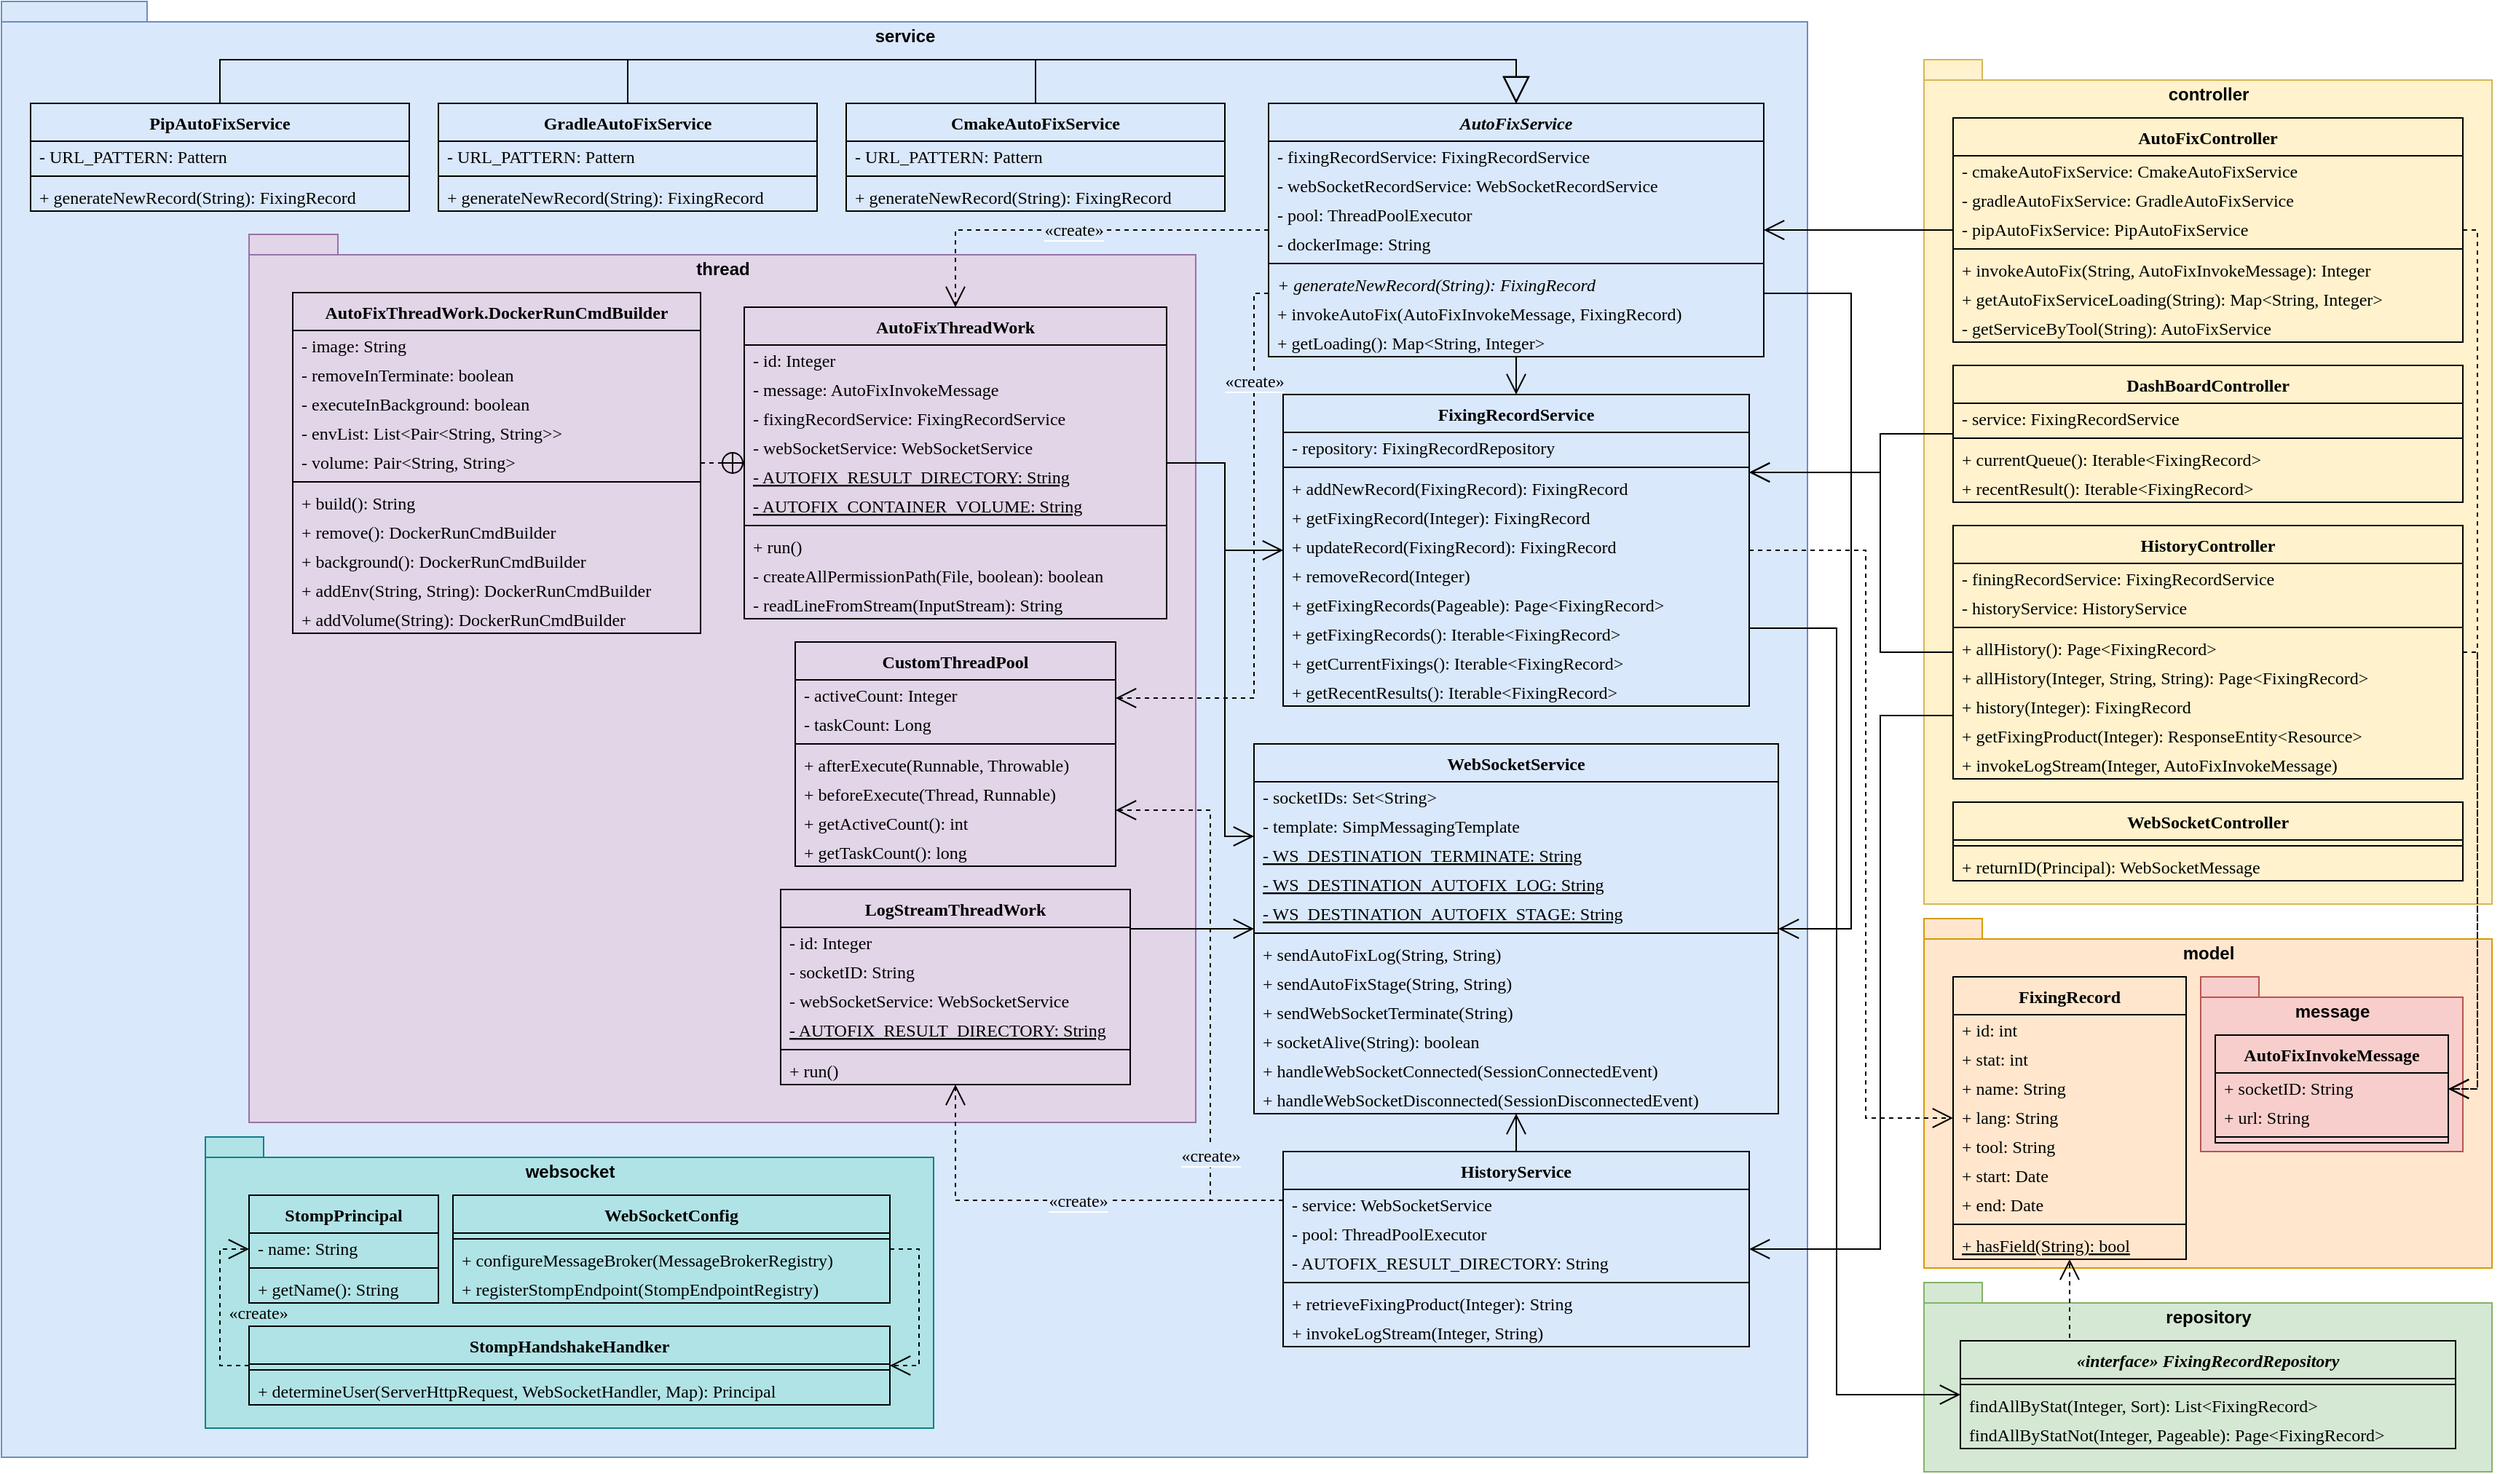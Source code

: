 <mxfile version="13.3.1" type="device"><diagram id="KiAmbJuI6oKHKE5ro1yf" name="Page-1"><mxGraphModel dx="786" dy="580" grid="1" gridSize="10" guides="1" tooltips="1" connect="1" arrows="1" fold="1" page="1" pageScale="1" pageWidth="3300" pageHeight="2339" math="0" shadow="0"><root><mxCell id="0"/><mxCell id="1" parent="0"/><mxCell id="CiwhIllwLcXXfb1YUVVi-122" value="service" style="shape=folder;fontStyle=1;spacingTop=10;tabWidth=40;tabHeight=14;tabPosition=left;html=1;labelBackgroundColor=none;verticalAlign=top;fillColor=#dae8fc;strokeColor=#6c8ebf;" parent="1" vertex="1"><mxGeometry x="200" y="10" width="1240" height="1000" as="geometry"/></mxCell><mxCell id="CiwhIllwLcXXfb1YUVVi-120" value="" style="group" parent="1" vertex="1" connectable="0"><mxGeometry x="370" y="170" width="650" height="610" as="geometry"/></mxCell><mxCell id="CiwhIllwLcXXfb1YUVVi-117" value="thread" style="shape=folder;fontStyle=1;spacingTop=10;tabWidth=40;tabHeight=14;tabPosition=left;html=1;labelBackgroundColor=none;verticalAlign=top;fillColor=#e1d5e7;strokeColor=#9673a6;" parent="CiwhIllwLcXXfb1YUVVi-120" vertex="1"><mxGeometry width="650" height="610" as="geometry"/></mxCell><mxCell id="TWEF4ah7RwlvNNuzAZ6--126" value="AutoFixThreadWork" style="swimlane;fontStyle=1;align=center;verticalAlign=top;childLayout=stackLayout;horizontal=1;startSize=26;horizontalStack=0;resizeParent=1;resizeParentMax=0;resizeLast=0;collapsible=1;marginBottom=0;fontFamily=Garamond;fillColor=none;" parent="CiwhIllwLcXXfb1YUVVi-120" vertex="1"><mxGeometry x="340" y="50" width="290" height="214" as="geometry"><mxRectangle x="710" y="190" width="150" height="26" as="alternateBounds"/></mxGeometry></mxCell><mxCell id="TWEF4ah7RwlvNNuzAZ6--128" value="- id: Integer" style="text;strokeColor=none;fillColor=none;align=left;verticalAlign=middle;spacingLeft=4;spacingRight=4;overflow=hidden;rotatable=0;points=[[0,0.5],[1,0.5]];portConstraint=eastwest;fontFamily=Garamond;" parent="TWEF4ah7RwlvNNuzAZ6--126" vertex="1"><mxGeometry y="26" width="290" height="20" as="geometry"/></mxCell><mxCell id="2cmj9E51Cqso_q5r5HA6-28" value="- message: AutoFixInvokeMessage" style="text;strokeColor=none;fillColor=none;align=left;verticalAlign=middle;spacingLeft=4;spacingRight=4;overflow=hidden;rotatable=0;points=[[0,0.5],[1,0.5]];portConstraint=eastwest;fontFamily=Garamond;" parent="TWEF4ah7RwlvNNuzAZ6--126" vertex="1"><mxGeometry y="46" width="290" height="20" as="geometry"/></mxCell><mxCell id="2cmj9E51Cqso_q5r5HA6-27" value="- fixingRecordService: FixingRecordService" style="text;strokeColor=none;fillColor=none;align=left;verticalAlign=middle;spacingLeft=4;spacingRight=4;overflow=hidden;rotatable=0;points=[[0,0.5],[1,0.5]];portConstraint=eastwest;fontFamily=Garamond;" parent="TWEF4ah7RwlvNNuzAZ6--126" vertex="1"><mxGeometry y="66" width="290" height="20" as="geometry"/></mxCell><mxCell id="TWEF4ah7RwlvNNuzAZ6--127" value="- webSocketService: WebSocketService" style="text;strokeColor=none;fillColor=none;align=left;verticalAlign=middle;spacingLeft=4;spacingRight=4;overflow=hidden;rotatable=0;points=[[0,0.5],[1,0.5]];portConstraint=eastwest;fontFamily=Garamond;" parent="TWEF4ah7RwlvNNuzAZ6--126" vertex="1"><mxGeometry y="86" width="290" height="20" as="geometry"/></mxCell><mxCell id="2cmj9E51Cqso_q5r5HA6-43" value="- AUTOFIX_RESULT_DIRECTORY: String" style="text;strokeColor=none;fillColor=none;align=left;verticalAlign=middle;spacingLeft=4;spacingRight=4;overflow=hidden;rotatable=0;points=[[0,0.5],[1,0.5]];portConstraint=eastwest;fontFamily=Garamond;fontStyle=4" parent="TWEF4ah7RwlvNNuzAZ6--126" vertex="1"><mxGeometry y="106" width="290" height="20" as="geometry"/></mxCell><mxCell id="2cmj9E51Cqso_q5r5HA6-44" value="- AUTOFIX_CONTAINER_VOLUME: String" style="text;strokeColor=none;fillColor=none;align=left;verticalAlign=middle;spacingLeft=4;spacingRight=4;overflow=hidden;rotatable=0;points=[[0,0.5],[1,0.5]];portConstraint=eastwest;fontFamily=Garamond;fontStyle=4" parent="TWEF4ah7RwlvNNuzAZ6--126" vertex="1"><mxGeometry y="126" width="290" height="20" as="geometry"/></mxCell><mxCell id="TWEF4ah7RwlvNNuzAZ6--129" value="" style="line;strokeWidth=1;fillColor=none;align=left;verticalAlign=middle;spacingTop=-1;spacingLeft=3;spacingRight=3;rotatable=0;labelPosition=right;points=[];portConstraint=eastwest;" parent="TWEF4ah7RwlvNNuzAZ6--126" vertex="1"><mxGeometry y="146" width="290" height="8" as="geometry"/></mxCell><mxCell id="TWEF4ah7RwlvNNuzAZ6--130" value="+ run()" style="text;strokeColor=none;fillColor=none;align=left;verticalAlign=middle;spacingLeft=4;spacingRight=4;overflow=hidden;rotatable=0;points=[[0,0.5],[1,0.5]];portConstraint=eastwest;fontFamily=Garamond;" parent="TWEF4ah7RwlvNNuzAZ6--126" vertex="1"><mxGeometry y="154" width="290" height="20" as="geometry"/></mxCell><mxCell id="TWEF4ah7RwlvNNuzAZ6--131" value="- createAllPermissionPath(File, boolean): boolean" style="text;strokeColor=none;fillColor=none;align=left;verticalAlign=middle;spacingLeft=4;spacingRight=4;overflow=hidden;rotatable=0;points=[[0,0.5],[1,0.5]];portConstraint=eastwest;fontFamily=Garamond;" parent="TWEF4ah7RwlvNNuzAZ6--126" vertex="1"><mxGeometry y="174" width="290" height="20" as="geometry"/></mxCell><mxCell id="2cmj9E51Cqso_q5r5HA6-29" value="- readLineFromStream(InputStream): String" style="text;strokeColor=none;fillColor=none;align=left;verticalAlign=middle;spacingLeft=4;spacingRight=4;overflow=hidden;rotatable=0;points=[[0,0.5],[1,0.5]];portConstraint=eastwest;fontFamily=Garamond;" parent="TWEF4ah7RwlvNNuzAZ6--126" vertex="1"><mxGeometry y="194" width="290" height="20" as="geometry"/></mxCell><mxCell id="2cmj9E51Cqso_q5r5HA6-31" value="AutoFixThreadWork.DockerRunCmdBuilder" style="swimlane;fontStyle=1;align=center;verticalAlign=top;childLayout=stackLayout;horizontal=1;startSize=26;horizontalStack=0;resizeParent=1;resizeParentMax=0;resizeLast=0;collapsible=1;marginBottom=0;fontFamily=Garamond;fillColor=none;" parent="CiwhIllwLcXXfb1YUVVi-120" vertex="1"><mxGeometry x="30" y="40" width="280" height="234" as="geometry"><mxRectangle x="500" y="480" width="280" height="26" as="alternateBounds"/></mxGeometry></mxCell><mxCell id="2cmj9E51Cqso_q5r5HA6-32" value="- image: String" style="text;strokeColor=none;fillColor=none;align=left;verticalAlign=middle;spacingLeft=4;spacingRight=4;overflow=hidden;rotatable=0;points=[[0,0.5],[1,0.5]];portConstraint=eastwest;fontFamily=Garamond;" parent="2cmj9E51Cqso_q5r5HA6-31" vertex="1"><mxGeometry y="26" width="280" height="20" as="geometry"/></mxCell><mxCell id="2cmj9E51Cqso_q5r5HA6-33" value="- removeInTerminate: boolean" style="text;strokeColor=none;fillColor=none;align=left;verticalAlign=middle;spacingLeft=4;spacingRight=4;overflow=hidden;rotatable=0;points=[[0,0.5],[1,0.5]];portConstraint=eastwest;fontFamily=Garamond;" parent="2cmj9E51Cqso_q5r5HA6-31" vertex="1"><mxGeometry y="46" width="280" height="20" as="geometry"/></mxCell><mxCell id="2cmj9E51Cqso_q5r5HA6-34" value="- executeInBackground: boolean" style="text;strokeColor=none;fillColor=none;align=left;verticalAlign=middle;spacingLeft=4;spacingRight=4;overflow=hidden;rotatable=0;points=[[0,0.5],[1,0.5]];portConstraint=eastwest;fontFamily=Garamond;" parent="2cmj9E51Cqso_q5r5HA6-31" vertex="1"><mxGeometry y="66" width="280" height="20" as="geometry"/></mxCell><mxCell id="2cmj9E51Cqso_q5r5HA6-35" value="- envList: List&lt;Pair&lt;String, String&gt;&gt;" style="text;strokeColor=none;fillColor=none;align=left;verticalAlign=middle;spacingLeft=4;spacingRight=4;overflow=hidden;rotatable=0;points=[[0,0.5],[1,0.5]];portConstraint=eastwest;fontFamily=Garamond;" parent="2cmj9E51Cqso_q5r5HA6-31" vertex="1"><mxGeometry y="86" width="280" height="20" as="geometry"/></mxCell><mxCell id="2cmj9E51Cqso_q5r5HA6-40" value="- volume: Pair&lt;String, String&gt;" style="text;strokeColor=none;fillColor=none;align=left;verticalAlign=middle;spacingLeft=4;spacingRight=4;overflow=hidden;rotatable=0;points=[[0,0.5],[1,0.5]];portConstraint=eastwest;fontFamily=Garamond;" parent="2cmj9E51Cqso_q5r5HA6-31" vertex="1"><mxGeometry y="106" width="280" height="20" as="geometry"/></mxCell><mxCell id="2cmj9E51Cqso_q5r5HA6-36" value="" style="line;strokeWidth=1;fillColor=none;align=left;verticalAlign=middle;spacingTop=-1;spacingLeft=3;spacingRight=3;rotatable=0;labelPosition=right;points=[];portConstraint=eastwest;" parent="2cmj9E51Cqso_q5r5HA6-31" vertex="1"><mxGeometry y="126" width="280" height="8" as="geometry"/></mxCell><mxCell id="2cmj9E51Cqso_q5r5HA6-37" value="+ build(): String" style="text;strokeColor=none;fillColor=none;align=left;verticalAlign=middle;spacingLeft=4;spacingRight=4;overflow=hidden;rotatable=0;points=[[0,0.5],[1,0.5]];portConstraint=eastwest;fontFamily=Garamond;" parent="2cmj9E51Cqso_q5r5HA6-31" vertex="1"><mxGeometry y="134" width="280" height="20" as="geometry"/></mxCell><mxCell id="2cmj9E51Cqso_q5r5HA6-38" value="+ remove(): DockerRunCmdBuilder" style="text;strokeColor=none;fillColor=none;align=left;verticalAlign=middle;spacingLeft=4;spacingRight=4;overflow=hidden;rotatable=0;points=[[0,0.5],[1,0.5]];portConstraint=eastwest;fontFamily=Garamond;" parent="2cmj9E51Cqso_q5r5HA6-31" vertex="1"><mxGeometry y="154" width="280" height="20" as="geometry"/></mxCell><mxCell id="2cmj9E51Cqso_q5r5HA6-39" value="+ background(): DockerRunCmdBuilder" style="text;strokeColor=none;fillColor=none;align=left;verticalAlign=middle;spacingLeft=4;spacingRight=4;overflow=hidden;rotatable=0;points=[[0,0.5],[1,0.5]];portConstraint=eastwest;fontFamily=Garamond;" parent="2cmj9E51Cqso_q5r5HA6-31" vertex="1"><mxGeometry y="174" width="280" height="20" as="geometry"/></mxCell><mxCell id="2cmj9E51Cqso_q5r5HA6-41" value="+ addEnv(String, String): DockerRunCmdBuilder" style="text;strokeColor=none;fillColor=none;align=left;verticalAlign=middle;spacingLeft=4;spacingRight=4;overflow=hidden;rotatable=0;points=[[0,0.5],[1,0.5]];portConstraint=eastwest;fontFamily=Garamond;" parent="2cmj9E51Cqso_q5r5HA6-31" vertex="1"><mxGeometry y="194" width="280" height="20" as="geometry"/></mxCell><mxCell id="2cmj9E51Cqso_q5r5HA6-42" value="+ addVolume(String): DockerRunCmdBuilder" style="text;strokeColor=none;fillColor=none;align=left;verticalAlign=middle;spacingLeft=4;spacingRight=4;overflow=hidden;rotatable=0;points=[[0,0.5],[1,0.5]];portConstraint=eastwest;fontFamily=Garamond;" parent="2cmj9E51Cqso_q5r5HA6-31" vertex="1"><mxGeometry y="214" width="280" height="20" as="geometry"/></mxCell><mxCell id="2cmj9E51Cqso_q5r5HA6-49" value="" style="endArrow=none;endSize=12;dashed=1;html=1;exitX=0;exitY=0.5;exitDx=0;exitDy=0;entryX=1;entryY=0.5;entryDx=0;entryDy=0;startArrow=circlePlus;startFill=0;endFill=0;" parent="CiwhIllwLcXXfb1YUVVi-120" source="TWEF4ah7RwlvNNuzAZ6--126" target="2cmj9E51Cqso_q5r5HA6-31" edge="1"><mxGeometry width="160" relative="1" as="geometry"><mxPoint x="320" y="290" as="sourcePoint"/><mxPoint x="430" y="310" as="targetPoint"/></mxGeometry></mxCell><mxCell id="CiwhIllwLcXXfb1YUVVi-54" value="LogStreamThreadWork" style="swimlane;fontStyle=1;align=center;verticalAlign=top;childLayout=stackLayout;horizontal=1;startSize=26;horizontalStack=0;resizeParent=1;resizeParentMax=0;resizeLast=0;collapsible=1;marginBottom=0;fontFamily=Garamond;fillColor=none;" parent="CiwhIllwLcXXfb1YUVVi-120" vertex="1"><mxGeometry x="365" y="450" width="240" height="134" as="geometry"><mxRectangle x="735" y="620" width="150" height="26" as="alternateBounds"/></mxGeometry></mxCell><mxCell id="CiwhIllwLcXXfb1YUVVi-55" value="- id: Integer" style="text;strokeColor=none;fillColor=none;align=left;verticalAlign=middle;spacingLeft=4;spacingRight=4;overflow=hidden;rotatable=0;points=[[0,0.5],[1,0.5]];portConstraint=eastwest;fontFamily=Garamond;" parent="CiwhIllwLcXXfb1YUVVi-54" vertex="1"><mxGeometry y="26" width="240" height="20" as="geometry"/></mxCell><mxCell id="CiwhIllwLcXXfb1YUVVi-56" value="- socketID: String" style="text;strokeColor=none;fillColor=none;align=left;verticalAlign=middle;spacingLeft=4;spacingRight=4;overflow=hidden;rotatable=0;points=[[0,0.5],[1,0.5]];portConstraint=eastwest;fontFamily=Garamond;" parent="CiwhIllwLcXXfb1YUVVi-54" vertex="1"><mxGeometry y="46" width="240" height="20" as="geometry"/></mxCell><mxCell id="CiwhIllwLcXXfb1YUVVi-58" value="- webSocketService: WebSocketService" style="text;strokeColor=none;fillColor=none;align=left;verticalAlign=middle;spacingLeft=4;spacingRight=4;overflow=hidden;rotatable=0;points=[[0,0.5],[1,0.5]];portConstraint=eastwest;fontFamily=Garamond;" parent="CiwhIllwLcXXfb1YUVVi-54" vertex="1"><mxGeometry y="66" width="240" height="20" as="geometry"/></mxCell><mxCell id="CiwhIllwLcXXfb1YUVVi-59" value="- AUTOFIX_RESULT_DIRECTORY: String" style="text;strokeColor=none;fillColor=none;align=left;verticalAlign=middle;spacingLeft=4;spacingRight=4;overflow=hidden;rotatable=0;points=[[0,0.5],[1,0.5]];portConstraint=eastwest;fontFamily=Garamond;fontStyle=4" parent="CiwhIllwLcXXfb1YUVVi-54" vertex="1"><mxGeometry y="86" width="240" height="20" as="geometry"/></mxCell><mxCell id="CiwhIllwLcXXfb1YUVVi-61" value="" style="line;strokeWidth=1;fillColor=none;align=left;verticalAlign=middle;spacingTop=-1;spacingLeft=3;spacingRight=3;rotatable=0;labelPosition=right;points=[];portConstraint=eastwest;" parent="CiwhIllwLcXXfb1YUVVi-54" vertex="1"><mxGeometry y="106" width="240" height="8" as="geometry"/></mxCell><mxCell id="CiwhIllwLcXXfb1YUVVi-62" value="+ run()" style="text;strokeColor=none;fillColor=none;align=left;verticalAlign=middle;spacingLeft=4;spacingRight=4;overflow=hidden;rotatable=0;points=[[0,0.5],[1,0.5]];portConstraint=eastwest;fontFamily=Garamond;" parent="CiwhIllwLcXXfb1YUVVi-54" vertex="1"><mxGeometry y="114" width="240" height="20" as="geometry"/></mxCell><mxCell id="CiwhIllwLcXXfb1YUVVi-42" value="CustomThreadPool" style="swimlane;fontStyle=1;align=center;verticalAlign=top;childLayout=stackLayout;horizontal=1;startSize=26;horizontalStack=0;resizeParent=1;resizeParentMax=0;resizeLast=0;collapsible=1;marginBottom=0;fontFamily=Garamond;fillColor=none;" parent="CiwhIllwLcXXfb1YUVVi-120" vertex="1"><mxGeometry x="375" y="280" width="220" height="154" as="geometry"><mxRectangle x="745" y="450" width="150" height="26" as="alternateBounds"/></mxGeometry></mxCell><mxCell id="CiwhIllwLcXXfb1YUVVi-43" value="- activeCount: Integer" style="text;strokeColor=none;fillColor=none;align=left;verticalAlign=middle;spacingLeft=4;spacingRight=4;overflow=hidden;rotatable=0;points=[[0,0.5],[1,0.5]];portConstraint=eastwest;fontFamily=Garamond;" parent="CiwhIllwLcXXfb1YUVVi-42" vertex="1"><mxGeometry y="26" width="220" height="20" as="geometry"/></mxCell><mxCell id="CiwhIllwLcXXfb1YUVVi-46" value="- taskCount: Long" style="text;strokeColor=none;fillColor=none;align=left;verticalAlign=middle;spacingLeft=4;spacingRight=4;overflow=hidden;rotatable=0;points=[[0,0.5],[1,0.5]];portConstraint=eastwest;fontFamily=Garamond;" parent="CiwhIllwLcXXfb1YUVVi-42" vertex="1"><mxGeometry y="46" width="220" height="20" as="geometry"/></mxCell><mxCell id="CiwhIllwLcXXfb1YUVVi-49" value="" style="line;strokeWidth=1;fillColor=none;align=left;verticalAlign=middle;spacingTop=-1;spacingLeft=3;spacingRight=3;rotatable=0;labelPosition=right;points=[];portConstraint=eastwest;" parent="CiwhIllwLcXXfb1YUVVi-42" vertex="1"><mxGeometry y="66" width="220" height="8" as="geometry"/></mxCell><mxCell id="CiwhIllwLcXXfb1YUVVi-53" value="+ afterExecute(Runnable, Throwable)" style="text;strokeColor=none;fillColor=none;align=left;verticalAlign=middle;spacingLeft=4;spacingRight=4;overflow=hidden;rotatable=0;points=[[0,0.5],[1,0.5]];portConstraint=eastwest;fontFamily=Garamond;" parent="CiwhIllwLcXXfb1YUVVi-42" vertex="1"><mxGeometry y="74" width="220" height="20" as="geometry"/></mxCell><mxCell id="CiwhIllwLcXXfb1YUVVi-50" value="+ beforeExecute(Thread, Runnable)" style="text;strokeColor=none;fillColor=none;align=left;verticalAlign=middle;spacingLeft=4;spacingRight=4;overflow=hidden;rotatable=0;points=[[0,0.5],[1,0.5]];portConstraint=eastwest;fontFamily=Garamond;" parent="CiwhIllwLcXXfb1YUVVi-42" vertex="1"><mxGeometry y="94" width="220" height="20" as="geometry"/></mxCell><mxCell id="CiwhIllwLcXXfb1YUVVi-51" value="+ getActiveCount(): int" style="text;strokeColor=none;fillColor=none;align=left;verticalAlign=middle;spacingLeft=4;spacingRight=4;overflow=hidden;rotatable=0;points=[[0,0.5],[1,0.5]];portConstraint=eastwest;fontFamily=Garamond;" parent="CiwhIllwLcXXfb1YUVVi-42" vertex="1"><mxGeometry y="114" width="220" height="20" as="geometry"/></mxCell><mxCell id="CiwhIllwLcXXfb1YUVVi-52" value="+ getTaskCount(): long" style="text;strokeColor=none;fillColor=none;align=left;verticalAlign=middle;spacingLeft=4;spacingRight=4;overflow=hidden;rotatable=0;points=[[0,0.5],[1,0.5]];portConstraint=eastwest;fontFamily=Garamond;" parent="CiwhIllwLcXXfb1YUVVi-42" vertex="1"><mxGeometry y="134" width="220" height="20" as="geometry"/></mxCell><mxCell id="CiwhIllwLcXXfb1YUVVi-88" value="" style="group;fontStyle=1" parent="1" vertex="1" connectable="0"><mxGeometry x="1520" y="50" width="390" height="580" as="geometry"/></mxCell><mxCell id="2cmj9E51Cqso_q5r5HA6-52" value="controller" style="shape=folder;fontStyle=1;spacingTop=10;tabWidth=40;tabHeight=14;tabPosition=left;html=1;verticalAlign=top;fillColor=#fff2cc;strokeColor=#d6b656;" parent="CiwhIllwLcXXfb1YUVVi-88" vertex="1"><mxGeometry width="390" height="580" as="geometry"/></mxCell><mxCell id="TWEF4ah7RwlvNNuzAZ6--16" value="AutoFixController" style="swimlane;fontStyle=1;align=center;verticalAlign=top;childLayout=stackLayout;horizontal=1;startSize=26;horizontalStack=0;resizeParent=1;resizeParentMax=0;resizeLast=0;collapsible=1;marginBottom=0;fontFamily=Garamond;fillColor=none;" parent="CiwhIllwLcXXfb1YUVVi-88" vertex="1"><mxGeometry x="20" y="40" width="350" height="154" as="geometry"><mxRectangle x="20" y="40" width="130" height="26" as="alternateBounds"/></mxGeometry></mxCell><mxCell id="2cmj9E51Cqso_q5r5HA6-2" value="- cmakeAutoFixService: CmakeAutoFixService" style="text;strokeColor=none;fillColor=none;align=left;verticalAlign=middle;spacingLeft=4;spacingRight=4;overflow=hidden;rotatable=0;points=[[0,0.5],[1,0.5]];portConstraint=eastwest;fontFamily=Garamond;" parent="TWEF4ah7RwlvNNuzAZ6--16" vertex="1"><mxGeometry y="26" width="350" height="20" as="geometry"/></mxCell><mxCell id="2cmj9E51Cqso_q5r5HA6-3" value="- gradleAutoFixService: GradleAutoFixService" style="text;strokeColor=none;fillColor=none;align=left;verticalAlign=middle;spacingLeft=4;spacingRight=4;overflow=hidden;rotatable=0;points=[[0,0.5],[1,0.5]];portConstraint=eastwest;fontFamily=Garamond;" parent="TWEF4ah7RwlvNNuzAZ6--16" vertex="1"><mxGeometry y="46" width="350" height="20" as="geometry"/></mxCell><mxCell id="2cmj9E51Cqso_q5r5HA6-4" value="- pipAutoFixService: PipAutoFixService" style="text;strokeColor=none;fillColor=none;align=left;verticalAlign=middle;spacingLeft=4;spacingRight=4;overflow=hidden;rotatable=0;points=[[0,0.5],[1,0.5]];portConstraint=eastwest;fontFamily=Garamond;" parent="TWEF4ah7RwlvNNuzAZ6--16" vertex="1"><mxGeometry y="66" width="350" height="20" as="geometry"/></mxCell><mxCell id="TWEF4ah7RwlvNNuzAZ6--24" value="" style="line;strokeWidth=1;fillColor=none;align=left;verticalAlign=middle;spacingTop=-1;spacingLeft=3;spacingRight=3;rotatable=0;labelPosition=right;points=[];portConstraint=eastwest;" parent="TWEF4ah7RwlvNNuzAZ6--16" vertex="1"><mxGeometry y="86" width="350" height="8" as="geometry"/></mxCell><mxCell id="TWEF4ah7RwlvNNuzAZ6--55" value="+ invokeAutoFix(String, AutoFixInvokeMessage): Integer" style="text;strokeColor=none;fillColor=none;align=left;verticalAlign=middle;spacingLeft=4;spacingRight=4;overflow=hidden;rotatable=0;points=[[0,0.5],[1,0.5]];portConstraint=eastwest;fontFamily=Garamond;" parent="TWEF4ah7RwlvNNuzAZ6--16" vertex="1"><mxGeometry y="94" width="350" height="20" as="geometry"/></mxCell><mxCell id="TWEF4ah7RwlvNNuzAZ6--17" value="+ getAutoFixServiceLoading(String): Map&lt;String, Integer&gt;" style="text;strokeColor=none;fillColor=none;align=left;verticalAlign=middle;spacingLeft=4;spacingRight=4;overflow=hidden;rotatable=0;points=[[0,0.5],[1,0.5]];portConstraint=eastwest;fontFamily=Garamond;" parent="TWEF4ah7RwlvNNuzAZ6--16" vertex="1"><mxGeometry y="114" width="350" height="20" as="geometry"/></mxCell><mxCell id="TWEF4ah7RwlvNNuzAZ6--54" value="- getServiceByTool(String): AutoFixService" style="text;strokeColor=none;fillColor=none;align=left;verticalAlign=middle;spacingLeft=4;spacingRight=4;overflow=hidden;rotatable=0;points=[[0,0.5],[1,0.5]];portConstraint=eastwest;fontFamily=Garamond;" parent="TWEF4ah7RwlvNNuzAZ6--16" vertex="1"><mxGeometry y="134" width="350" height="20" as="geometry"/></mxCell><mxCell id="TWEF4ah7RwlvNNuzAZ6--40" value="DashBoardController" style="swimlane;fontStyle=1;align=center;verticalAlign=top;childLayout=stackLayout;horizontal=1;startSize=26;horizontalStack=0;resizeParent=1;resizeParentMax=0;resizeLast=0;collapsible=1;marginBottom=0;fontFamily=Garamond;fillColor=none;" parent="CiwhIllwLcXXfb1YUVVi-88" vertex="1"><mxGeometry x="20" y="210" width="350" height="94" as="geometry"><mxRectangle x="20" y="210" width="150" height="26" as="alternateBounds"/></mxGeometry></mxCell><mxCell id="2cmj9E51Cqso_q5r5HA6-5" value="- service: FixingRecordService" style="text;strokeColor=none;fillColor=none;align=left;verticalAlign=middle;spacingLeft=4;spacingRight=4;overflow=hidden;rotatable=0;points=[[0,0.5],[1,0.5]];portConstraint=eastwest;fontFamily=Garamond;" parent="TWEF4ah7RwlvNNuzAZ6--40" vertex="1"><mxGeometry y="26" width="350" height="20" as="geometry"/></mxCell><mxCell id="TWEF4ah7RwlvNNuzAZ6--41" value="" style="line;strokeWidth=1;fillColor=none;align=left;verticalAlign=middle;spacingTop=-1;spacingLeft=3;spacingRight=3;rotatable=0;labelPosition=right;points=[];portConstraint=eastwest;" parent="TWEF4ah7RwlvNNuzAZ6--40" vertex="1"><mxGeometry y="46" width="350" height="8" as="geometry"/></mxCell><mxCell id="TWEF4ah7RwlvNNuzAZ6--44" value="+ currentQueue(): Iterable&lt;FixingRecord&gt;" style="text;strokeColor=none;fillColor=none;align=left;verticalAlign=middle;spacingLeft=4;spacingRight=4;overflow=hidden;rotatable=0;points=[[0,0.5],[1,0.5]];portConstraint=eastwest;fontFamily=Garamond;" parent="TWEF4ah7RwlvNNuzAZ6--40" vertex="1"><mxGeometry y="54" width="350" height="20" as="geometry"/></mxCell><mxCell id="TWEF4ah7RwlvNNuzAZ6--45" value="+ recentResult(): Iterable&lt;FixingRecord&gt;" style="text;strokeColor=none;fillColor=none;align=left;verticalAlign=middle;spacingLeft=4;spacingRight=4;overflow=hidden;rotatable=0;points=[[0,0.5],[1,0.5]];portConstraint=eastwest;fontFamily=Garamond;" parent="TWEF4ah7RwlvNNuzAZ6--40" vertex="1"><mxGeometry y="74" width="350" height="20" as="geometry"/></mxCell><mxCell id="TWEF4ah7RwlvNNuzAZ6--29" value="HistoryController" style="swimlane;fontStyle=1;align=center;verticalAlign=top;childLayout=stackLayout;horizontal=1;startSize=26;horizontalStack=0;resizeParent=1;resizeParentMax=0;resizeLast=0;collapsible=1;marginBottom=0;fontFamily=Garamond;fillColor=none;" parent="CiwhIllwLcXXfb1YUVVi-88" vertex="1"><mxGeometry x="20" y="320" width="350" height="174" as="geometry"><mxRectangle x="20" y="320" width="130" height="26" as="alternateBounds"/></mxGeometry></mxCell><mxCell id="2cmj9E51Cqso_q5r5HA6-6" value="- finingRecordService: FixingRecordService" style="text;strokeColor=none;fillColor=none;align=left;verticalAlign=middle;spacingLeft=4;spacingRight=4;overflow=hidden;rotatable=0;points=[[0,0.5],[1,0.5]];portConstraint=eastwest;fontFamily=Garamond;" parent="TWEF4ah7RwlvNNuzAZ6--29" vertex="1"><mxGeometry y="26" width="350" height="20" as="geometry"/></mxCell><mxCell id="CiwhIllwLcXXfb1YUVVi-1" value="- historyService: HistoryService" style="text;strokeColor=none;fillColor=none;align=left;verticalAlign=middle;spacingLeft=4;spacingRight=4;overflow=hidden;rotatable=0;points=[[0,0.5],[1,0.5]];portConstraint=eastwest;fontFamily=Garamond;" parent="TWEF4ah7RwlvNNuzAZ6--29" vertex="1"><mxGeometry y="46" width="350" height="20" as="geometry"/></mxCell><mxCell id="TWEF4ah7RwlvNNuzAZ6--37" value="" style="line;strokeWidth=1;fillColor=none;align=left;verticalAlign=middle;spacingTop=-1;spacingLeft=3;spacingRight=3;rotatable=0;labelPosition=right;points=[];portConstraint=eastwest;" parent="TWEF4ah7RwlvNNuzAZ6--29" vertex="1"><mxGeometry y="66" width="350" height="8" as="geometry"/></mxCell><mxCell id="TWEF4ah7RwlvNNuzAZ6--30" value="+ allHistory(): Page&lt;FixingRecord&gt;" style="text;strokeColor=none;fillColor=none;align=left;verticalAlign=middle;spacingLeft=4;spacingRight=4;overflow=hidden;rotatable=0;points=[[0,0.5],[1,0.5]];portConstraint=eastwest;fontFamily=Garamond;" parent="TWEF4ah7RwlvNNuzAZ6--29" vertex="1"><mxGeometry y="74" width="350" height="20" as="geometry"/></mxCell><mxCell id="TWEF4ah7RwlvNNuzAZ6--38" value="+ allHistory(Integer, String, String): Page&lt;FixingRecord&gt;" style="text;strokeColor=none;fillColor=none;align=left;verticalAlign=middle;spacingLeft=4;spacingRight=4;overflow=hidden;rotatable=0;points=[[0,0.5],[1,0.5]];portConstraint=eastwest;fontFamily=Garamond;" parent="TWEF4ah7RwlvNNuzAZ6--29" vertex="1"><mxGeometry y="94" width="350" height="20" as="geometry"/></mxCell><mxCell id="TWEF4ah7RwlvNNuzAZ6--39" value="+ history(Integer): FixingRecord" style="text;strokeColor=none;fillColor=none;align=left;verticalAlign=middle;spacingLeft=4;spacingRight=4;overflow=hidden;rotatable=0;points=[[0,0.5],[1,0.5]];portConstraint=eastwest;fontFamily=Garamond;" parent="TWEF4ah7RwlvNNuzAZ6--29" vertex="1"><mxGeometry y="114" width="350" height="20" as="geometry"/></mxCell><mxCell id="CiwhIllwLcXXfb1YUVVi-2" value="+ getFixingProduct(Integer): ResponseEntity&lt;Resource&gt;" style="text;strokeColor=none;fillColor=none;align=left;verticalAlign=middle;spacingLeft=4;spacingRight=4;overflow=hidden;rotatable=0;points=[[0,0.5],[1,0.5]];portConstraint=eastwest;fontFamily=Garamond;" parent="TWEF4ah7RwlvNNuzAZ6--29" vertex="1"><mxGeometry y="134" width="350" height="20" as="geometry"/></mxCell><mxCell id="CiwhIllwLcXXfb1YUVVi-3" value="+ invokeLogStream(Integer, AutoFixInvokeMessage)" style="text;strokeColor=none;fillColor=none;align=left;verticalAlign=middle;spacingLeft=4;spacingRight=4;overflow=hidden;rotatable=0;points=[[0,0.5],[1,0.5]];portConstraint=eastwest;fontFamily=Garamond;" parent="TWEF4ah7RwlvNNuzAZ6--29" vertex="1"><mxGeometry y="154" width="350" height="20" as="geometry"/></mxCell><mxCell id="rZpcYb6IabPW36nhWkRt-21" value="WebSocketController" style="swimlane;fontStyle=1;align=center;verticalAlign=top;childLayout=stackLayout;horizontal=1;startSize=26;horizontalStack=0;resizeParent=1;resizeParentMax=0;resizeLast=0;collapsible=1;marginBottom=0;fontFamily=Garamond;fillColor=none;" parent="CiwhIllwLcXXfb1YUVVi-88" vertex="1"><mxGeometry x="20" y="510" width="350" height="54" as="geometry"><mxRectangle x="20" y="520" width="150" height="26" as="alternateBounds"/></mxGeometry></mxCell><mxCell id="rZpcYb6IabPW36nhWkRt-22" value="" style="line;strokeWidth=1;fillColor=none;align=left;verticalAlign=middle;spacingTop=-1;spacingLeft=3;spacingRight=3;rotatable=0;labelPosition=right;points=[];portConstraint=eastwest;" parent="rZpcYb6IabPW36nhWkRt-21" vertex="1"><mxGeometry y="26" width="350" height="8" as="geometry"/></mxCell><mxCell id="rZpcYb6IabPW36nhWkRt-23" value="+ returnID(Principal): WebSocketMessage" style="text;strokeColor=none;fillColor=none;align=left;verticalAlign=middle;spacingLeft=4;spacingRight=4;overflow=hidden;rotatable=0;points=[[0,0.5],[1,0.5]];portConstraint=eastwest;fontFamily=Garamond;" parent="rZpcYb6IabPW36nhWkRt-21" vertex="1"><mxGeometry y="34" width="350" height="20" as="geometry"/></mxCell><mxCell id="TWEF4ah7RwlvNNuzAZ6--110" value="AutoFixService" style="swimlane;fontStyle=3;align=center;verticalAlign=top;childLayout=stackLayout;horizontal=1;startSize=26;horizontalStack=0;resizeParent=1;resizeParentMax=0;resizeLast=0;collapsible=1;marginBottom=0;fontFamily=Garamond;fillColor=none;" parent="1" vertex="1"><mxGeometry x="1070" y="80" width="340" height="174" as="geometry"><mxRectangle x="1070" y="80" width="120" height="26" as="alternateBounds"/></mxGeometry></mxCell><mxCell id="2cmj9E51Cqso_q5r5HA6-45" value="- fixingRecordService: FixingRecordService" style="text;strokeColor=none;fillColor=none;align=left;verticalAlign=middle;spacingLeft=4;spacingRight=4;overflow=hidden;rotatable=0;points=[[0,0.5],[1,0.5]];portConstraint=eastwest;fontFamily=Garamond;" parent="TWEF4ah7RwlvNNuzAZ6--110" vertex="1"><mxGeometry y="26" width="340" height="20" as="geometry"/></mxCell><mxCell id="2cmj9E51Cqso_q5r5HA6-46" value="- webSocketRecordService: WebSocketRecordService" style="text;strokeColor=none;fillColor=none;align=left;verticalAlign=middle;spacingLeft=4;spacingRight=4;overflow=hidden;rotatable=0;points=[[0,0.5],[1,0.5]];portConstraint=eastwest;fontFamily=Garamond;" parent="TWEF4ah7RwlvNNuzAZ6--110" vertex="1"><mxGeometry y="46" width="340" height="20" as="geometry"/></mxCell><mxCell id="TWEF4ah7RwlvNNuzAZ6--119" value="- pool: ThreadPoolExecutor" style="text;strokeColor=none;fillColor=none;align=left;verticalAlign=middle;spacingLeft=4;spacingRight=4;overflow=hidden;rotatable=0;points=[[0,0.5],[1,0.5]];portConstraint=eastwest;fontFamily=Garamond;" parent="TWEF4ah7RwlvNNuzAZ6--110" vertex="1"><mxGeometry y="66" width="340" height="20" as="geometry"/></mxCell><mxCell id="2cmj9E51Cqso_q5r5HA6-47" value="- dockerImage: String" style="text;strokeColor=none;fillColor=none;align=left;verticalAlign=middle;spacingLeft=4;spacingRight=4;overflow=hidden;rotatable=0;points=[[0,0.5],[1,0.5]];portConstraint=eastwest;fontFamily=Garamond;" parent="TWEF4ah7RwlvNNuzAZ6--110" vertex="1"><mxGeometry y="86" width="340" height="20" as="geometry"/></mxCell><mxCell id="TWEF4ah7RwlvNNuzAZ6--118" value="" style="line;strokeWidth=1;fillColor=none;align=left;verticalAlign=middle;spacingTop=-1;spacingLeft=3;spacingRight=3;rotatable=0;labelPosition=right;points=[];portConstraint=eastwest;" parent="TWEF4ah7RwlvNNuzAZ6--110" vertex="1"><mxGeometry y="106" width="340" height="8" as="geometry"/></mxCell><mxCell id="TWEF4ah7RwlvNNuzAZ6--121" value="+ generateNewRecord(String): FixingRecord" style="text;strokeColor=none;fillColor=none;align=left;verticalAlign=middle;spacingLeft=4;spacingRight=4;overflow=hidden;rotatable=0;points=[[0,0.5],[1,0.5]];portConstraint=eastwest;fontFamily=Garamond;fontStyle=2" parent="TWEF4ah7RwlvNNuzAZ6--110" vertex="1"><mxGeometry y="114" width="340" height="20" as="geometry"/></mxCell><mxCell id="2cmj9E51Cqso_q5r5HA6-48" value="+ invokeAutoFix(AutoFixInvokeMessage, FixingRecord)" style="text;strokeColor=none;fillColor=none;align=left;verticalAlign=middle;spacingLeft=4;spacingRight=4;overflow=hidden;rotatable=0;points=[[0,0.5],[1,0.5]];portConstraint=eastwest;fontFamily=Garamond;" parent="TWEF4ah7RwlvNNuzAZ6--110" vertex="1"><mxGeometry y="134" width="340" height="20" as="geometry"/></mxCell><mxCell id="2cmj9E51Cqso_q5r5HA6-108" value="+ getLoading(): Map&lt;String, Integer&gt;" style="text;strokeColor=none;fillColor=none;align=left;verticalAlign=middle;spacingLeft=4;spacingRight=4;overflow=hidden;rotatable=0;points=[[0,0.5],[1,0.5]];portConstraint=eastwest;fontFamily=Garamond;" parent="TWEF4ah7RwlvNNuzAZ6--110" vertex="1"><mxGeometry y="154" width="340" height="20" as="geometry"/></mxCell><mxCell id="TWEF4ah7RwlvNNuzAZ6--60" value="FixingRecordService" style="swimlane;fontStyle=1;align=center;verticalAlign=top;childLayout=stackLayout;horizontal=1;startSize=26;horizontalStack=0;resizeParent=1;resizeParentMax=0;resizeLast=0;collapsible=1;marginBottom=0;fontFamily=Garamond;fillColor=none;" parent="1" vertex="1"><mxGeometry x="1080" y="280" width="320" height="214" as="geometry"><mxRectangle x="1080" y="280" width="150" height="26" as="alternateBounds"/></mxGeometry></mxCell><mxCell id="TWEF4ah7RwlvNNuzAZ6--63" value="- repository: FixingRecordRepository" style="text;strokeColor=none;fillColor=none;align=left;verticalAlign=middle;spacingLeft=4;spacingRight=4;overflow=hidden;rotatable=0;points=[[0,0.5],[1,0.5]];portConstraint=eastwest;fontFamily=Garamond;" parent="TWEF4ah7RwlvNNuzAZ6--60" vertex="1"><mxGeometry y="26" width="320" height="20" as="geometry"/></mxCell><mxCell id="TWEF4ah7RwlvNNuzAZ6--68" value="" style="line;strokeWidth=1;fillColor=none;align=left;verticalAlign=middle;spacingTop=-1;spacingLeft=3;spacingRight=3;rotatable=0;labelPosition=right;points=[];portConstraint=eastwest;" parent="TWEF4ah7RwlvNNuzAZ6--60" vertex="1"><mxGeometry y="46" width="320" height="8" as="geometry"/></mxCell><mxCell id="TWEF4ah7RwlvNNuzAZ6--101" value="+ addNewRecord(FixingRecord): FixingRecord" style="text;strokeColor=none;fillColor=none;align=left;verticalAlign=middle;spacingLeft=4;spacingRight=4;overflow=hidden;rotatable=0;points=[[0,0.5],[1,0.5]];portConstraint=eastwest;fontFamily=Garamond;" parent="TWEF4ah7RwlvNNuzAZ6--60" vertex="1"><mxGeometry y="54" width="320" height="20" as="geometry"/></mxCell><mxCell id="TWEF4ah7RwlvNNuzAZ6--108" value="+ getFixingRecord(Integer): FixingRecord" style="text;strokeColor=none;fillColor=none;align=left;verticalAlign=middle;spacingLeft=4;spacingRight=4;overflow=hidden;rotatable=0;points=[[0,0.5],[1,0.5]];portConstraint=eastwest;fontFamily=Garamond;" parent="TWEF4ah7RwlvNNuzAZ6--60" vertex="1"><mxGeometry y="74" width="320" height="20" as="geometry"/></mxCell><mxCell id="TWEF4ah7RwlvNNuzAZ6--102" value="+ updateRecord(FixingRecord): FixingRecord" style="text;strokeColor=none;fillColor=none;align=left;verticalAlign=middle;spacingLeft=4;spacingRight=4;overflow=hidden;rotatable=0;points=[[0,0.5],[1,0.5]];portConstraint=eastwest;fontFamily=Garamond;" parent="TWEF4ah7RwlvNNuzAZ6--60" vertex="1"><mxGeometry y="94" width="320" height="20" as="geometry"/></mxCell><mxCell id="2cmj9E51Cqso_q5r5HA6-26" value="+ removeRecord(Integer)" style="text;strokeColor=none;fillColor=none;align=left;verticalAlign=middle;spacingLeft=4;spacingRight=4;overflow=hidden;rotatable=0;points=[[0,0.5],[1,0.5]];portConstraint=eastwest;fontFamily=Garamond;" parent="TWEF4ah7RwlvNNuzAZ6--60" vertex="1"><mxGeometry y="114" width="320" height="20" as="geometry"/></mxCell><mxCell id="TWEF4ah7RwlvNNuzAZ6--106" value="+ getFixingRecords(Pageable): Page&lt;FixingRecord&gt;" style="text;strokeColor=none;fillColor=none;align=left;verticalAlign=middle;spacingLeft=4;spacingRight=4;overflow=hidden;rotatable=0;points=[[0,0.5],[1,0.5]];portConstraint=eastwest;fontFamily=Garamond;" parent="TWEF4ah7RwlvNNuzAZ6--60" vertex="1"><mxGeometry y="134" width="320" height="20" as="geometry"/></mxCell><mxCell id="TWEF4ah7RwlvNNuzAZ6--103" value="+ getFixingRecords(): Iterable&lt;FixingRecord&gt;" style="text;strokeColor=none;fillColor=none;align=left;verticalAlign=middle;spacingLeft=4;spacingRight=4;overflow=hidden;rotatable=0;points=[[0,0.5],[1,0.5]];portConstraint=eastwest;fontFamily=Garamond;" parent="TWEF4ah7RwlvNNuzAZ6--60" vertex="1"><mxGeometry y="154" width="320" height="20" as="geometry"/></mxCell><mxCell id="TWEF4ah7RwlvNNuzAZ6--107" value="+ getCurrentFixings(): Iterable&lt;FixingRecord&gt;" style="text;strokeColor=none;fillColor=none;align=left;verticalAlign=middle;spacingLeft=4;spacingRight=4;overflow=hidden;rotatable=0;points=[[0,0.5],[1,0.5]];portConstraint=eastwest;fontFamily=Garamond;" parent="TWEF4ah7RwlvNNuzAZ6--60" vertex="1"><mxGeometry y="174" width="320" height="20" as="geometry"/></mxCell><mxCell id="TWEF4ah7RwlvNNuzAZ6--109" value="+ getRecentResults(): Iterable&lt;FixingRecord&gt;" style="text;strokeColor=none;fillColor=none;align=left;verticalAlign=middle;spacingLeft=4;spacingRight=4;overflow=hidden;rotatable=0;points=[[0,0.5],[1,0.5]];portConstraint=eastwest;fontFamily=Garamond;" parent="TWEF4ah7RwlvNNuzAZ6--60" vertex="1"><mxGeometry y="194" width="320" height="20" as="geometry"/></mxCell><mxCell id="2cmj9E51Cqso_q5r5HA6-88" value="CmakeAutoFixService" style="swimlane;fontStyle=1;align=center;verticalAlign=top;childLayout=stackLayout;horizontal=1;startSize=26;horizontalStack=0;resizeParent=1;resizeParentMax=0;resizeLast=0;collapsible=1;marginBottom=0;fontFamily=Garamond;fillColor=none;" parent="1" vertex="1"><mxGeometry x="780" y="80" width="260" height="74" as="geometry"><mxRectangle x="1200" y="320" width="160" height="26" as="alternateBounds"/></mxGeometry></mxCell><mxCell id="2cmj9E51Cqso_q5r5HA6-89" value="- URL_PATTERN: Pattern" style="text;strokeColor=none;fillColor=none;align=left;verticalAlign=middle;spacingLeft=4;spacingRight=4;overflow=hidden;rotatable=0;points=[[0,0.5],[1,0.5]];portConstraint=eastwest;fontFamily=Garamond;" parent="2cmj9E51Cqso_q5r5HA6-88" vertex="1"><mxGeometry y="26" width="260" height="20" as="geometry"/></mxCell><mxCell id="2cmj9E51Cqso_q5r5HA6-90" value="" style="line;strokeWidth=1;fillColor=none;align=left;verticalAlign=middle;spacingTop=-1;spacingLeft=3;spacingRight=3;rotatable=0;labelPosition=right;points=[];portConstraint=eastwest;" parent="2cmj9E51Cqso_q5r5HA6-88" vertex="1"><mxGeometry y="46" width="260" height="8" as="geometry"/></mxCell><mxCell id="2cmj9E51Cqso_q5r5HA6-91" value="+ generateNewRecord(String): FixingRecord" style="text;strokeColor=none;fillColor=none;align=left;verticalAlign=middle;spacingLeft=4;spacingRight=4;overflow=hidden;rotatable=0;points=[[0,0.5],[1,0.5]];portConstraint=eastwest;fontFamily=Garamond;fontStyle=0" parent="2cmj9E51Cqso_q5r5HA6-88" vertex="1"><mxGeometry y="54" width="260" height="20" as="geometry"/></mxCell><mxCell id="2cmj9E51Cqso_q5r5HA6-76" value="GradleAutoFixService" style="swimlane;fontStyle=1;align=center;verticalAlign=top;childLayout=stackLayout;horizontal=1;startSize=26;horizontalStack=0;resizeParent=1;resizeParentMax=0;resizeLast=0;collapsible=1;marginBottom=0;fontFamily=Garamond;fillColor=none;" parent="1" vertex="1"><mxGeometry x="500" y="80" width="260" height="74" as="geometry"><mxRectangle x="900" y="320" width="160" height="26" as="alternateBounds"/></mxGeometry></mxCell><mxCell id="2cmj9E51Cqso_q5r5HA6-77" value="- URL_PATTERN: Pattern" style="text;strokeColor=none;fillColor=none;align=left;verticalAlign=middle;spacingLeft=4;spacingRight=4;overflow=hidden;rotatable=0;points=[[0,0.5],[1,0.5]];portConstraint=eastwest;fontFamily=Garamond;" parent="2cmj9E51Cqso_q5r5HA6-76" vertex="1"><mxGeometry y="26" width="260" height="20" as="geometry"/></mxCell><mxCell id="2cmj9E51Cqso_q5r5HA6-81" value="" style="line;strokeWidth=1;fillColor=none;align=left;verticalAlign=middle;spacingTop=-1;spacingLeft=3;spacingRight=3;rotatable=0;labelPosition=right;points=[];portConstraint=eastwest;" parent="2cmj9E51Cqso_q5r5HA6-76" vertex="1"><mxGeometry y="46" width="260" height="8" as="geometry"/></mxCell><mxCell id="2cmj9E51Cqso_q5r5HA6-82" value="+ generateNewRecord(String): FixingRecord" style="text;strokeColor=none;fillColor=none;align=left;verticalAlign=middle;spacingLeft=4;spacingRight=4;overflow=hidden;rotatable=0;points=[[0,0.5],[1,0.5]];portConstraint=eastwest;fontFamily=Garamond;fontStyle=0" parent="2cmj9E51Cqso_q5r5HA6-76" vertex="1"><mxGeometry y="54" width="260" height="20" as="geometry"/></mxCell><mxCell id="2cmj9E51Cqso_q5r5HA6-84" value="PipAutoFixService" style="swimlane;fontStyle=1;align=center;verticalAlign=top;childLayout=stackLayout;horizontal=1;startSize=26;horizontalStack=0;resizeParent=1;resizeParentMax=0;resizeLast=0;collapsible=1;marginBottom=0;fontFamily=Garamond;fillColor=none;" parent="1" vertex="1"><mxGeometry x="220" y="80" width="260" height="74" as="geometry"><mxRectangle x="1500" y="320" width="140" height="26" as="alternateBounds"/></mxGeometry></mxCell><mxCell id="2cmj9E51Cqso_q5r5HA6-85" value="- URL_PATTERN: Pattern" style="text;strokeColor=none;fillColor=none;align=left;verticalAlign=middle;spacingLeft=4;spacingRight=4;overflow=hidden;rotatable=0;points=[[0,0.5],[1,0.5]];portConstraint=eastwest;fontFamily=Garamond;" parent="2cmj9E51Cqso_q5r5HA6-84" vertex="1"><mxGeometry y="26" width="260" height="20" as="geometry"/></mxCell><mxCell id="2cmj9E51Cqso_q5r5HA6-86" value="" style="line;strokeWidth=1;fillColor=none;align=left;verticalAlign=middle;spacingTop=-1;spacingLeft=3;spacingRight=3;rotatable=0;labelPosition=right;points=[];portConstraint=eastwest;" parent="2cmj9E51Cqso_q5r5HA6-84" vertex="1"><mxGeometry y="46" width="260" height="8" as="geometry"/></mxCell><mxCell id="2cmj9E51Cqso_q5r5HA6-87" value="+ generateNewRecord(String): FixingRecord" style="text;strokeColor=none;fillColor=none;align=left;verticalAlign=middle;spacingLeft=4;spacingRight=4;overflow=hidden;rotatable=0;points=[[0,0.5],[1,0.5]];portConstraint=eastwest;fontFamily=Garamond;fontStyle=0" parent="2cmj9E51Cqso_q5r5HA6-84" vertex="1"><mxGeometry y="54" width="260" height="20" as="geometry"/></mxCell><mxCell id="2cmj9E51Cqso_q5r5HA6-107" value="" style="endArrow=open;endFill=1;endSize=12;html=1;exitX=0.5;exitY=1;exitDx=0;exitDy=0;entryX=0.5;entryY=0;entryDx=0;entryDy=0;" parent="1" source="TWEF4ah7RwlvNNuzAZ6--110" target="TWEF4ah7RwlvNNuzAZ6--60" edge="1"><mxGeometry width="160" relative="1" as="geometry"><mxPoint x="1080" y="500" as="sourcePoint"/><mxPoint x="1240" y="500" as="targetPoint"/></mxGeometry></mxCell><mxCell id="CiwhIllwLcXXfb1YUVVi-19" value="" style="group" parent="1" vertex="1" connectable="0"><mxGeometry x="1520" y="640" width="390" height="240" as="geometry"/></mxCell><mxCell id="2cmj9E51Cqso_q5r5HA6-57" value="model" style="shape=folder;fontStyle=1;spacingTop=10;tabWidth=40;tabHeight=14;tabPosition=left;html=1;verticalAlign=top;fillColor=#ffe6cc;strokeColor=#d79b00;" parent="CiwhIllwLcXXfb1YUVVi-19" vertex="1"><mxGeometry width="390" height="240" as="geometry"/></mxCell><mxCell id="TWEF4ah7RwlvNNuzAZ6--6" value="FixingRecord" style="swimlane;fontStyle=1;align=center;verticalAlign=top;childLayout=stackLayout;horizontal=1;startSize=26;horizontalStack=0;resizeParent=1;resizeParentMax=0;resizeLast=0;collapsible=1;marginBottom=0;fontFamily=Garamond;fillColor=none;" parent="CiwhIllwLcXXfb1YUVVi-19" vertex="1"><mxGeometry x="20" y="40" width="160" height="194" as="geometry"><mxRectangle x="20" y="40" width="110" height="26" as="alternateBounds"/></mxGeometry></mxCell><mxCell id="TWEF4ah7RwlvNNuzAZ6--7" value="+ id: int" style="text;strokeColor=none;fillColor=none;align=left;verticalAlign=middle;spacingLeft=4;spacingRight=4;overflow=hidden;rotatable=0;points=[[0,0.5],[1,0.5]];portConstraint=eastwest;fontFamily=Garamond;" parent="TWEF4ah7RwlvNNuzAZ6--6" vertex="1"><mxGeometry y="26" width="160" height="20" as="geometry"/></mxCell><mxCell id="TWEF4ah7RwlvNNuzAZ6--10" value="+ stat: int" style="text;strokeColor=none;fillColor=none;align=left;verticalAlign=middle;spacingLeft=4;spacingRight=4;overflow=hidden;rotatable=0;points=[[0,0.5],[1,0.5]];portConstraint=eastwest;fontFamily=Garamond;" parent="TWEF4ah7RwlvNNuzAZ6--6" vertex="1"><mxGeometry y="46" width="160" height="20" as="geometry"/></mxCell><mxCell id="TWEF4ah7RwlvNNuzAZ6--15" value="+ name: String" style="text;strokeColor=none;fillColor=none;align=left;verticalAlign=middle;spacingLeft=4;spacingRight=4;overflow=hidden;rotatable=0;points=[[0,0.5],[1,0.5]];portConstraint=eastwest;fontFamily=Garamond;" parent="TWEF4ah7RwlvNNuzAZ6--6" vertex="1"><mxGeometry y="66" width="160" height="20" as="geometry"/></mxCell><mxCell id="TWEF4ah7RwlvNNuzAZ6--11" value="+ lang: String" style="text;strokeColor=none;fillColor=none;align=left;verticalAlign=middle;spacingLeft=4;spacingRight=4;overflow=hidden;rotatable=0;points=[[0,0.5],[1,0.5]];portConstraint=eastwest;fontFamily=Garamond;" parent="TWEF4ah7RwlvNNuzAZ6--6" vertex="1"><mxGeometry y="86" width="160" height="20" as="geometry"/></mxCell><mxCell id="TWEF4ah7RwlvNNuzAZ6--12" value="+ tool: String" style="text;strokeColor=none;fillColor=none;align=left;verticalAlign=middle;spacingLeft=4;spacingRight=4;overflow=hidden;rotatable=0;points=[[0,0.5],[1,0.5]];portConstraint=eastwest;fontFamily=Garamond;" parent="TWEF4ah7RwlvNNuzAZ6--6" vertex="1"><mxGeometry y="106" width="160" height="20" as="geometry"/></mxCell><mxCell id="TWEF4ah7RwlvNNuzAZ6--13" value="+ start: Date" style="text;strokeColor=none;fillColor=none;align=left;verticalAlign=middle;spacingLeft=4;spacingRight=4;overflow=hidden;rotatable=0;points=[[0,0.5],[1,0.5]];portConstraint=eastwest;fontFamily=Garamond;" parent="TWEF4ah7RwlvNNuzAZ6--6" vertex="1"><mxGeometry y="126" width="160" height="20" as="geometry"/></mxCell><mxCell id="TWEF4ah7RwlvNNuzAZ6--14" value="+ end: Date" style="text;strokeColor=none;fillColor=none;align=left;verticalAlign=middle;spacingLeft=4;spacingRight=4;overflow=hidden;rotatable=0;points=[[0,0.5],[1,0.5]];portConstraint=eastwest;fontFamily=Garamond;" parent="TWEF4ah7RwlvNNuzAZ6--6" vertex="1"><mxGeometry y="146" width="160" height="20" as="geometry"/></mxCell><mxCell id="TWEF4ah7RwlvNNuzAZ6--8" value="" style="line;strokeWidth=1;fillColor=none;align=left;verticalAlign=middle;spacingTop=-1;spacingLeft=3;spacingRight=3;rotatable=0;labelPosition=right;points=[];portConstraint=eastwest;" parent="TWEF4ah7RwlvNNuzAZ6--6" vertex="1"><mxGeometry y="166" width="160" height="8" as="geometry"/></mxCell><mxCell id="CiwhIllwLcXXfb1YUVVi-5" value="+ hasField(String): bool" style="text;strokeColor=none;fillColor=none;align=left;verticalAlign=middle;spacingLeft=4;spacingRight=4;overflow=hidden;rotatable=0;points=[[0,0.5],[1,0.5]];portConstraint=eastwest;fontFamily=Garamond;fontStyle=4" parent="TWEF4ah7RwlvNNuzAZ6--6" vertex="1"><mxGeometry y="174" width="160" height="20" as="geometry"/></mxCell><mxCell id="CiwhIllwLcXXfb1YUVVi-17" value="" style="group" parent="CiwhIllwLcXXfb1YUVVi-19" vertex="1" connectable="0"><mxGeometry x="190" y="40" width="180" height="120" as="geometry"/></mxCell><mxCell id="2cmj9E51Cqso_q5r5HA6-55" value="message" style="shape=folder;fontStyle=1;spacingTop=10;tabWidth=40;tabHeight=14;tabPosition=left;html=1;verticalAlign=top;fillColor=#f8cecc;strokeColor=#b85450;" parent="CiwhIllwLcXXfb1YUVVi-17" vertex="1"><mxGeometry width="180" height="120" as="geometry"/></mxCell><mxCell id="2cmj9E51Cqso_q5r5HA6-14" value="AutoFixInvokeMessage" style="swimlane;fontStyle=1;align=center;verticalAlign=top;childLayout=stackLayout;horizontal=1;startSize=26;horizontalStack=0;resizeParent=1;resizeParentMax=0;resizeLast=0;collapsible=1;marginBottom=0;fontFamily=Garamond;fillColor=none;" parent="CiwhIllwLcXXfb1YUVVi-17" vertex="1"><mxGeometry x="10" y="40" width="160" height="74" as="geometry"><mxRectangle x="10" y="40" width="160" height="26" as="alternateBounds"/></mxGeometry></mxCell><mxCell id="2cmj9E51Cqso_q5r5HA6-15" value="+ socketID: String" style="text;strokeColor=none;fillColor=none;align=left;verticalAlign=middle;spacingLeft=4;spacingRight=4;overflow=hidden;rotatable=0;points=[[0,0.5],[1,0.5]];portConstraint=eastwest;fontFamily=Garamond;" parent="2cmj9E51Cqso_q5r5HA6-14" vertex="1"><mxGeometry y="26" width="160" height="20" as="geometry"/></mxCell><mxCell id="2cmj9E51Cqso_q5r5HA6-17" value="+ url: String" style="text;strokeColor=none;fillColor=none;align=left;verticalAlign=middle;spacingLeft=4;spacingRight=4;overflow=hidden;rotatable=0;points=[[0,0.5],[1,0.5]];portConstraint=eastwest;fontFamily=Garamond;" parent="2cmj9E51Cqso_q5r5HA6-14" vertex="1"><mxGeometry y="46" width="160" height="20" as="geometry"/></mxCell><mxCell id="2cmj9E51Cqso_q5r5HA6-16" value="" style="line;strokeWidth=1;fillColor=none;align=left;verticalAlign=middle;spacingTop=-1;spacingLeft=3;spacingRight=3;rotatable=0;labelPosition=right;points=[];portConstraint=eastwest;" parent="2cmj9E51Cqso_q5r5HA6-14" vertex="1"><mxGeometry y="66" width="160" height="8" as="geometry"/></mxCell><mxCell id="CiwhIllwLcXXfb1YUVVi-20" value="" style="group" parent="1" vertex="1" connectable="0"><mxGeometry x="1520" y="890" width="390" height="130" as="geometry"/></mxCell><mxCell id="2cmj9E51Cqso_q5r5HA6-59" value="repository" style="shape=folder;fontStyle=1;spacingTop=10;tabWidth=40;tabHeight=14;tabPosition=left;html=1;verticalAlign=top;fillColor=#d5e8d4;strokeColor=#82b366;" parent="CiwhIllwLcXXfb1YUVVi-20" vertex="1"><mxGeometry width="390" height="130" as="geometry"/></mxCell><mxCell id="2cmj9E51Cqso_q5r5HA6-18" value="«interface» FixingRecordRepository" style="swimlane;fontStyle=3;align=center;verticalAlign=top;childLayout=stackLayout;horizontal=1;startSize=26;horizontalStack=0;resizeParent=1;resizeParentMax=0;resizeLast=0;collapsible=1;marginBottom=0;fontFamily=Garamond;fillColor=none;" parent="CiwhIllwLcXXfb1YUVVi-20" vertex="1"><mxGeometry x="25" y="40" width="340" height="74" as="geometry"><mxRectangle x="25" y="40" width="240" height="26" as="alternateBounds"/></mxGeometry></mxCell><mxCell id="2cmj9E51Cqso_q5r5HA6-21" value="" style="line;strokeWidth=1;fillColor=none;align=left;verticalAlign=middle;spacingTop=-1;spacingLeft=3;spacingRight=3;rotatable=0;labelPosition=right;points=[];portConstraint=eastwest;" parent="2cmj9E51Cqso_q5r5HA6-18" vertex="1"><mxGeometry y="26" width="340" height="8" as="geometry"/></mxCell><mxCell id="2cmj9E51Cqso_q5r5HA6-19" value="findAllByStat(Integer, Sort): List&lt;FixingRecord&gt;" style="text;strokeColor=none;fillColor=none;align=left;verticalAlign=middle;spacingLeft=4;spacingRight=4;overflow=hidden;rotatable=0;points=[[0,0.5],[1,0.5]];portConstraint=eastwest;fontFamily=Garamond;" parent="2cmj9E51Cqso_q5r5HA6-18" vertex="1"><mxGeometry y="34" width="340" height="20" as="geometry"/></mxCell><mxCell id="2cmj9E51Cqso_q5r5HA6-20" value="findAllByStatNot(Integer, Pageable): Page&lt;FixingRecord&gt;" style="text;strokeColor=none;fillColor=none;align=left;verticalAlign=middle;spacingLeft=4;spacingRight=4;overflow=hidden;rotatable=0;points=[[0,0.5],[1,0.5]];portConstraint=eastwest;fontFamily=Garamond;" parent="2cmj9E51Cqso_q5r5HA6-18" vertex="1"><mxGeometry y="54" width="340" height="20" as="geometry"/></mxCell><mxCell id="CiwhIllwLcXXfb1YUVVi-41" value="" style="group" parent="1" vertex="1" connectable="0"><mxGeometry x="340" y="790" width="500" height="200" as="geometry"/></mxCell><mxCell id="2cmj9E51Cqso_q5r5HA6-74" value="websocket" style="shape=folder;fontStyle=1;spacingTop=10;tabWidth=40;tabHeight=14;tabPosition=left;html=1;verticalAlign=top;fillColor=#b0e3e6;strokeColor=#0e8088;" parent="CiwhIllwLcXXfb1YUVVi-41" vertex="1"><mxGeometry width="500" height="200" as="geometry"/></mxCell><mxCell id="rZpcYb6IabPW36nhWkRt-35" value="WebSocketConfig" style="swimlane;fontStyle=1;align=center;verticalAlign=top;childLayout=stackLayout;horizontal=1;startSize=26;horizontalStack=0;resizeParent=1;resizeParentMax=0;resizeLast=0;collapsible=1;marginBottom=0;fontFamily=Garamond;fillColor=none;" parent="CiwhIllwLcXXfb1YUVVi-41" vertex="1"><mxGeometry x="170" y="40" width="300" height="74" as="geometry"><mxRectangle x="200" y="530" width="140" height="26" as="alternateBounds"/></mxGeometry></mxCell><mxCell id="rZpcYb6IabPW36nhWkRt-37" value="" style="line;strokeWidth=1;fillColor=none;align=left;verticalAlign=middle;spacingTop=-1;spacingLeft=3;spacingRight=3;rotatable=0;labelPosition=right;points=[];portConstraint=eastwest;" parent="rZpcYb6IabPW36nhWkRt-35" vertex="1"><mxGeometry y="26" width="300" height="8" as="geometry"/></mxCell><mxCell id="rZpcYb6IabPW36nhWkRt-38" value="+ configureMessageBroker(MessageBrokerRegistry)" style="text;strokeColor=none;fillColor=none;align=left;verticalAlign=middle;spacingLeft=4;spacingRight=4;overflow=hidden;rotatable=0;points=[[0,0.5],[1,0.5]];portConstraint=eastwest;fontFamily=Garamond;" parent="rZpcYb6IabPW36nhWkRt-35" vertex="1"><mxGeometry y="34" width="300" height="20" as="geometry"/></mxCell><mxCell id="rZpcYb6IabPW36nhWkRt-40" value="+ registerStompEndpoint(StompEndpointRegistry)" style="text;strokeColor=none;fillColor=none;align=left;verticalAlign=middle;spacingLeft=4;spacingRight=4;overflow=hidden;rotatable=0;points=[[0,0.5],[1,0.5]];portConstraint=eastwest;fontFamily=Garamond;" parent="rZpcYb6IabPW36nhWkRt-35" vertex="1"><mxGeometry y="54" width="300" height="20" as="geometry"/></mxCell><mxCell id="rZpcYb6IabPW36nhWkRt-27" value="StompPrincipal" style="swimlane;fontStyle=1;align=center;verticalAlign=top;childLayout=stackLayout;horizontal=1;startSize=26;horizontalStack=0;resizeParent=1;resizeParentMax=0;resizeLast=0;collapsible=1;marginBottom=0;fontFamily=Garamond;fillColor=none;" parent="CiwhIllwLcXXfb1YUVVi-41" vertex="1"><mxGeometry x="30" y="40" width="130" height="74" as="geometry"><mxRectangle x="60" y="530" width="120" height="26" as="alternateBounds"/></mxGeometry></mxCell><mxCell id="rZpcYb6IabPW36nhWkRt-28" value="- name: String" style="text;strokeColor=none;fillColor=none;align=left;verticalAlign=middle;spacingLeft=4;spacingRight=4;overflow=hidden;rotatable=0;points=[[0,0.5],[1,0.5]];portConstraint=eastwest;fontFamily=Garamond;" parent="rZpcYb6IabPW36nhWkRt-27" vertex="1"><mxGeometry y="26" width="130" height="20" as="geometry"/></mxCell><mxCell id="rZpcYb6IabPW36nhWkRt-29" value="" style="line;strokeWidth=1;fillColor=none;align=left;verticalAlign=middle;spacingTop=-1;spacingLeft=3;spacingRight=3;rotatable=0;labelPosition=right;points=[];portConstraint=eastwest;" parent="rZpcYb6IabPW36nhWkRt-27" vertex="1"><mxGeometry y="46" width="130" height="8" as="geometry"/></mxCell><mxCell id="rZpcYb6IabPW36nhWkRt-30" value="+ getName(): String" style="text;strokeColor=none;fillColor=none;align=left;verticalAlign=middle;spacingLeft=4;spacingRight=4;overflow=hidden;rotatable=0;points=[[0,0.5],[1,0.5]];portConstraint=eastwest;fontFamily=Garamond;" parent="rZpcYb6IabPW36nhWkRt-27" vertex="1"><mxGeometry y="54" width="130" height="20" as="geometry"/></mxCell><mxCell id="rZpcYb6IabPW36nhWkRt-31" value="StompHandshakeHandker" style="swimlane;fontStyle=1;align=center;verticalAlign=top;childLayout=stackLayout;horizontal=1;startSize=26;horizontalStack=0;resizeParent=1;resizeParentMax=0;resizeLast=0;collapsible=1;marginBottom=0;fontFamily=Garamond;fillColor=none;" parent="CiwhIllwLcXXfb1YUVVi-41" vertex="1"><mxGeometry x="30" y="130" width="440" height="54" as="geometry"><mxRectangle x="60" y="620" width="180" height="26" as="alternateBounds"/></mxGeometry></mxCell><mxCell id="rZpcYb6IabPW36nhWkRt-33" value="" style="line;strokeWidth=1;fillColor=none;align=left;verticalAlign=middle;spacingTop=-1;spacingLeft=3;spacingRight=3;rotatable=0;labelPosition=right;points=[];portConstraint=eastwest;" parent="rZpcYb6IabPW36nhWkRt-31" vertex="1"><mxGeometry y="26" width="440" height="8" as="geometry"/></mxCell><mxCell id="rZpcYb6IabPW36nhWkRt-34" value="+ determineUser(ServerHttpRequest, WebSocketHandler, Map): Principal" style="text;strokeColor=none;fillColor=none;align=left;verticalAlign=middle;spacingLeft=4;spacingRight=4;overflow=hidden;rotatable=0;points=[[0,0.5],[1,0.5]];portConstraint=eastwest;fontFamily=Garamond;" parent="rZpcYb6IabPW36nhWkRt-31" vertex="1"><mxGeometry y="34" width="440" height="20" as="geometry"/></mxCell><mxCell id="CiwhIllwLcXXfb1YUVVi-24" value="" style="endArrow=open;endSize=12;dashed=1;html=1;exitX=1;exitY=0.5;exitDx=0;exitDy=0;entryX=1;entryY=0.5;entryDx=0;entryDy=0;strokeColor=#000000;edgeStyle=orthogonalEdgeStyle;rounded=0;" parent="CiwhIllwLcXXfb1YUVVi-41" source="rZpcYb6IabPW36nhWkRt-35" target="rZpcYb6IabPW36nhWkRt-31" edge="1"><mxGeometry width="160" relative="1" as="geometry"><mxPoint x="470" y="360" as="sourcePoint"/><mxPoint x="560" y="320" as="targetPoint"/><Array as="points"><mxPoint x="490" y="77"/><mxPoint x="490" y="157"/></Array></mxGeometry></mxCell><mxCell id="CiwhIllwLcXXfb1YUVVi-30" value="" style="endArrow=open;endSize=12;dashed=1;html=1;strokeColor=#000000;entryX=0;entryY=0.5;entryDx=0;entryDy=0;exitX=0;exitY=0.5;exitDx=0;exitDy=0;edgeStyle=orthogonalEdgeStyle;rounded=0;" parent="CiwhIllwLcXXfb1YUVVi-41" source="rZpcYb6IabPW36nhWkRt-31" target="rZpcYb6IabPW36nhWkRt-27" edge="1"><mxGeometry width="160" relative="1" as="geometry"><mxPoint x="350" y="330" as="sourcePoint"/><mxPoint x="510" y="330" as="targetPoint"/><Array as="points"><mxPoint x="10" y="157"/><mxPoint x="10" y="77"/></Array></mxGeometry></mxCell><mxCell id="CiwhIllwLcXXfb1YUVVi-35" value="&lt;span style=&quot;font-family: garamond; font-size: 12px;&quot;&gt;«create»&lt;/span&gt;" style="edgeLabel;html=1;align=center;verticalAlign=middle;resizable=0;points=[];labelBackgroundColor=none;" parent="CiwhIllwLcXXfb1YUVVi-30" vertex="1" connectable="0"><mxGeometry x="0.15" y="-2" relative="1" as="geometry"><mxPoint x="24" y="13" as="offset"/></mxGeometry></mxCell><mxCell id="CiwhIllwLcXXfb1YUVVi-66" value="" style="endArrow=block;endSize=16;endFill=0;html=1;strokeColor=#000000;entryX=0.5;entryY=0;entryDx=0;entryDy=0;exitX=0.5;exitY=0;exitDx=0;exitDy=0;edgeStyle=orthogonalEdgeStyle;rounded=0;" parent="1" source="2cmj9E51Cqso_q5r5HA6-88" target="TWEF4ah7RwlvNNuzAZ6--110" edge="1"><mxGeometry width="160" relative="1" as="geometry"><mxPoint x="1000" y="-40" as="sourcePoint"/><mxPoint x="1160" y="-40" as="targetPoint"/><Array as="points"><mxPoint x="910" y="50"/><mxPoint x="1240" y="50"/></Array></mxGeometry></mxCell><mxCell id="CiwhIllwLcXXfb1YUVVi-67" value="" style="endArrow=block;endSize=16;endFill=0;html=1;strokeColor=#000000;entryX=0.5;entryY=0;entryDx=0;entryDy=0;exitX=0.5;exitY=0;exitDx=0;exitDy=0;edgeStyle=orthogonalEdgeStyle;rounded=0;" parent="1" source="2cmj9E51Cqso_q5r5HA6-76" target="TWEF4ah7RwlvNNuzAZ6--110" edge="1"><mxGeometry width="160" relative="1" as="geometry"><mxPoint x="480" y="70" as="sourcePoint"/><mxPoint x="950" y="70" as="targetPoint"/><Array as="points"><mxPoint x="630" y="50"/><mxPoint x="1240" y="50"/></Array></mxGeometry></mxCell><mxCell id="CiwhIllwLcXXfb1YUVVi-73" value="" style="endArrow=block;endSize=16;endFill=0;html=1;strokeColor=#000000;exitX=0.5;exitY=0;exitDx=0;exitDy=0;edgeStyle=orthogonalEdgeStyle;rounded=0;entryX=0.5;entryY=0;entryDx=0;entryDy=0;" parent="1" source="2cmj9E51Cqso_q5r5HA6-84" target="TWEF4ah7RwlvNNuzAZ6--110" edge="1"><mxGeometry width="160" relative="1" as="geometry"><mxPoint x="210" y="70" as="sourcePoint"/><mxPoint x="1020" y="90" as="targetPoint"/><Array as="points"><mxPoint x="350" y="50"/><mxPoint x="1240" y="50"/></Array></mxGeometry></mxCell><mxCell id="CiwhIllwLcXXfb1YUVVi-87" value="" style="endArrow=open;endFill=1;endSize=12;html=1;strokeColor=#000000;exitX=0;exitY=0.5;exitDx=0;exitDy=0;entryX=1;entryY=0.5;entryDx=0;entryDy=0;" parent="1" source="TWEF4ah7RwlvNNuzAZ6--16" target="TWEF4ah7RwlvNNuzAZ6--110" edge="1"><mxGeometry width="160" relative="1" as="geometry"><mxPoint x="1460" y="150" as="sourcePoint"/><mxPoint x="1250" y="130" as="targetPoint"/></mxGeometry></mxCell><mxCell id="CiwhIllwLcXXfb1YUVVi-89" value="" style="endArrow=open;endFill=1;endSize=12;html=1;strokeColor=#000000;exitX=0;exitY=0.5;exitDx=0;exitDy=0;rounded=0;entryX=1;entryY=0.25;entryDx=0;entryDy=0;edgeStyle=orthogonalEdgeStyle;" parent="1" source="TWEF4ah7RwlvNNuzAZ6--29" target="TWEF4ah7RwlvNNuzAZ6--60" edge="1"><mxGeometry width="160" relative="1" as="geometry"><mxPoint x="1350" y="450" as="sourcePoint"/><mxPoint x="1400" y="387" as="targetPoint"/><Array as="points"><mxPoint x="1490" y="457"/><mxPoint x="1490" y="334"/></Array></mxGeometry></mxCell><mxCell id="CiwhIllwLcXXfb1YUVVi-90" value="" style="endArrow=open;endFill=1;endSize=12;html=1;strokeColor=#000000;entryX=1;entryY=0.5;entryDx=0;entryDy=0;rounded=0;exitX=0;exitY=0.75;exitDx=0;exitDy=0;edgeStyle=orthogonalEdgeStyle;" parent="1" source="TWEF4ah7RwlvNNuzAZ6--29" target="CiwhIllwLcXXfb1YUVVi-74" edge="1"><mxGeometry width="160" relative="1" as="geometry"><mxPoint x="1470" y="400" as="sourcePoint"/><mxPoint x="1510" y="370" as="targetPoint"/><Array as="points"><mxPoint x="1490" y="501"/><mxPoint x="1490" y="867"/></Array></mxGeometry></mxCell><mxCell id="CiwhIllwLcXXfb1YUVVi-91" value="" style="endArrow=open;endFill=1;endSize=12;html=1;strokeColor=#000000;exitX=0;exitY=0.5;exitDx=0;exitDy=0;rounded=0;entryX=1;entryY=0.25;entryDx=0;entryDy=0;edgeStyle=orthogonalEdgeStyle;" parent="1" source="TWEF4ah7RwlvNNuzAZ6--40" target="TWEF4ah7RwlvNNuzAZ6--60" edge="1"><mxGeometry width="160" relative="1" as="geometry"><mxPoint x="1470" y="350" as="sourcePoint"/><mxPoint x="1250" y="293" as="targetPoint"/><Array as="points"><mxPoint x="1490" y="307"/><mxPoint x="1490" y="334"/></Array></mxGeometry></mxCell><mxCell id="CiwhIllwLcXXfb1YUVVi-94" value="" style="endArrow=open;endFill=1;endSize=12;html=1;strokeColor=#000000;entryX=0;entryY=0.5;entryDx=0;entryDy=0;rounded=0;exitX=1;exitY=0.75;exitDx=0;exitDy=0;edgeStyle=orthogonalEdgeStyle;" parent="1" source="TWEF4ah7RwlvNNuzAZ6--60" target="2cmj9E51Cqso_q5r5HA6-18" edge="1"><mxGeometry width="160" relative="1" as="geometry"><mxPoint x="1290" y="360" as="sourcePoint"/><mxPoint x="1510" y="570" as="targetPoint"/><Array as="points"><mxPoint x="1460" y="441"/><mxPoint x="1460" y="967"/></Array></mxGeometry></mxCell><mxCell id="CiwhIllwLcXXfb1YUVVi-95" value="" style="endArrow=open;endFill=1;endSize=12;html=1;strokeColor=#000000;exitX=0.5;exitY=0;exitDx=0;exitDy=0;entryX=0.5;entryY=1;entryDx=0;entryDy=0;" parent="1" source="CiwhIllwLcXXfb1YUVVi-74" target="rZpcYb6IabPW36nhWkRt-12" edge="1"><mxGeometry width="160" relative="1" as="geometry"><mxPoint x="1250" y="670" as="sourcePoint"/><mxPoint x="1060" y="730" as="targetPoint"/></mxGeometry></mxCell><mxCell id="CiwhIllwLcXXfb1YUVVi-96" value="" style="endArrow=open;endSize=12;dashed=1;html=1;strokeColor=#000000;entryX=0;entryY=0.5;entryDx=0;entryDy=0;exitX=1;exitY=0.5;exitDx=0;exitDy=0;edgeStyle=orthogonalEdgeStyle;rounded=0;" parent="1" source="TWEF4ah7RwlvNNuzAZ6--60" target="TWEF4ah7RwlvNNuzAZ6--6" edge="1"><mxGeometry width="160" relative="1" as="geometry"><mxPoint x="1210" y="330" as="sourcePoint"/><mxPoint x="1480" y="370" as="targetPoint"/><Array as="points"><mxPoint x="1480" y="387"/><mxPoint x="1480" y="777"/></Array></mxGeometry></mxCell><mxCell id="CiwhIllwLcXXfb1YUVVi-97" value="" style="endArrow=open;endSize=12;dashed=1;html=1;strokeColor=#000000;exitX=0.25;exitY=0;exitDx=0;exitDy=0;entryX=0.5;entryY=1;entryDx=0;entryDy=0;edgeStyle=orthogonalEdgeStyle;rounded=0;" parent="1" source="2cmj9E51Cqso_q5r5HA6-18" target="TWEF4ah7RwlvNNuzAZ6--6" edge="1"><mxGeometry width="160" relative="1" as="geometry"><mxPoint x="1970" y="900" as="sourcePoint"/><mxPoint x="1990" y="840" as="targetPoint"/><Array as="points"><mxPoint x="1620" y="930"/></Array></mxGeometry></mxCell><mxCell id="CiwhIllwLcXXfb1YUVVi-98" value="" style="endArrow=open;endSize=12;dashed=1;html=1;strokeColor=#000000;entryX=1;entryY=0.5;entryDx=0;entryDy=0;exitX=1;exitY=0.5;exitDx=0;exitDy=0;edgeStyle=orthogonalEdgeStyle;rounded=0;" parent="1" source="TWEF4ah7RwlvNNuzAZ6--16" target="2cmj9E51Cqso_q5r5HA6-14" edge="1"><mxGeometry width="160" relative="1" as="geometry"><mxPoint x="1950" y="440" as="sourcePoint"/><mxPoint x="1960" y="720" as="targetPoint"/></mxGeometry></mxCell><mxCell id="CiwhIllwLcXXfb1YUVVi-99" value="" style="endArrow=open;endSize=12;dashed=1;html=1;strokeColor=#000000;entryX=1;entryY=0.5;entryDx=0;entryDy=0;exitX=1;exitY=0.5;exitDx=0;exitDy=0;edgeStyle=orthogonalEdgeStyle;rounded=0;" parent="1" source="TWEF4ah7RwlvNNuzAZ6--29" target="2cmj9E51Cqso_q5r5HA6-14" edge="1"><mxGeometry width="160" relative="1" as="geometry"><mxPoint x="1960" y="450" as="sourcePoint"/><mxPoint x="2050" y="750" as="targetPoint"/></mxGeometry></mxCell><mxCell id="CiwhIllwLcXXfb1YUVVi-74" value="HistoryService" style="swimlane;fontStyle=1;align=center;verticalAlign=top;childLayout=stackLayout;horizontal=1;startSize=26;horizontalStack=0;resizeParent=1;resizeParentMax=0;resizeLast=0;collapsible=1;marginBottom=0;fontFamily=Garamond;fillColor=none;" parent="1" vertex="1"><mxGeometry x="1080" y="800" width="320" height="134" as="geometry"><mxRectangle x="1080" y="800" width="150" height="26" as="alternateBounds"/></mxGeometry></mxCell><mxCell id="CiwhIllwLcXXfb1YUVVi-75" value="- service: WebSocketService" style="text;strokeColor=none;fillColor=none;align=left;verticalAlign=middle;spacingLeft=4;spacingRight=4;overflow=hidden;rotatable=0;points=[[0,0.5],[1,0.5]];portConstraint=eastwest;fontFamily=Garamond;" parent="CiwhIllwLcXXfb1YUVVi-74" vertex="1"><mxGeometry y="26" width="320" height="20" as="geometry"/></mxCell><mxCell id="CiwhIllwLcXXfb1YUVVi-85" value="- pool: ThreadPoolExecutor" style="text;strokeColor=none;fillColor=none;align=left;verticalAlign=middle;spacingLeft=4;spacingRight=4;overflow=hidden;rotatable=0;points=[[0,0.5],[1,0.5]];portConstraint=eastwest;fontFamily=Garamond;" parent="CiwhIllwLcXXfb1YUVVi-74" vertex="1"><mxGeometry y="46" width="320" height="20" as="geometry"/></mxCell><mxCell id="CiwhIllwLcXXfb1YUVVi-86" value="- AUTOFIX_RESULT_DIRECTORY: String" style="text;strokeColor=none;fillColor=none;align=left;verticalAlign=middle;spacingLeft=4;spacingRight=4;overflow=hidden;rotatable=0;points=[[0,0.5],[1,0.5]];portConstraint=eastwest;fontFamily=Garamond;" parent="CiwhIllwLcXXfb1YUVVi-74" vertex="1"><mxGeometry y="66" width="320" height="20" as="geometry"/></mxCell><mxCell id="CiwhIllwLcXXfb1YUVVi-76" value="" style="line;strokeWidth=1;fillColor=none;align=left;verticalAlign=middle;spacingTop=-1;spacingLeft=3;spacingRight=3;rotatable=0;labelPosition=right;points=[];portConstraint=eastwest;" parent="CiwhIllwLcXXfb1YUVVi-74" vertex="1"><mxGeometry y="86" width="320" height="8" as="geometry"/></mxCell><mxCell id="CiwhIllwLcXXfb1YUVVi-82" value="+ retrieveFixingProduct(Integer): String" style="text;strokeColor=none;fillColor=none;align=left;verticalAlign=middle;spacingLeft=4;spacingRight=4;overflow=hidden;rotatable=0;points=[[0,0.5],[1,0.5]];portConstraint=eastwest;fontFamily=Garamond;" parent="CiwhIllwLcXXfb1YUVVi-74" vertex="1"><mxGeometry y="94" width="320" height="20" as="geometry"/></mxCell><mxCell id="CiwhIllwLcXXfb1YUVVi-84" value="+ invokeLogStream(Integer, String)" style="text;strokeColor=none;fillColor=none;align=left;verticalAlign=middle;spacingLeft=4;spacingRight=4;overflow=hidden;rotatable=0;points=[[0,0.5],[1,0.5]];portConstraint=eastwest;fontFamily=Garamond;" parent="CiwhIllwLcXXfb1YUVVi-74" vertex="1"><mxGeometry y="114" width="320" height="20" as="geometry"/></mxCell><mxCell id="rZpcYb6IabPW36nhWkRt-12" value="WebSocketService" style="swimlane;fontStyle=1;align=center;verticalAlign=top;childLayout=stackLayout;horizontal=1;startSize=26;horizontalStack=0;resizeParent=1;resizeParentMax=0;resizeLast=0;collapsible=1;marginBottom=0;fontFamily=Garamond;fillColor=none;" parent="1" vertex="1"><mxGeometry x="1060" y="520" width="360" height="254" as="geometry"><mxRectangle x="1060" y="520" width="140" height="26" as="alternateBounds"/></mxGeometry></mxCell><mxCell id="2cmj9E51Cqso_q5r5HA6-22" value="- socketIDs: Set&lt;String&gt;" style="text;strokeColor=none;fillColor=none;align=left;verticalAlign=middle;spacingLeft=4;spacingRight=4;overflow=hidden;rotatable=0;points=[[0,0.5],[1,0.5]];portConstraint=eastwest;fontFamily=Garamond;fontStyle=0" parent="rZpcYb6IabPW36nhWkRt-12" vertex="1"><mxGeometry y="26" width="360" height="20" as="geometry"/></mxCell><mxCell id="rZpcYb6IabPW36nhWkRt-16" value="- template: SimpMessagingTemplate" style="text;strokeColor=none;fillColor=none;align=left;verticalAlign=middle;spacingLeft=4;spacingRight=4;overflow=hidden;rotatable=0;points=[[0,0.5],[1,0.5]];portConstraint=eastwest;fontFamily=Garamond;" parent="rZpcYb6IabPW36nhWkRt-12" vertex="1"><mxGeometry y="46" width="360" height="20" as="geometry"/></mxCell><mxCell id="rZpcYb6IabPW36nhWkRt-17" value="- WS_DESTINATION_TERMINATE: String" style="text;strokeColor=none;fillColor=none;align=left;verticalAlign=middle;spacingLeft=4;spacingRight=4;overflow=hidden;rotatable=0;points=[[0,0.5],[1,0.5]];portConstraint=eastwest;fontFamily=Garamond;fontStyle=4" parent="rZpcYb6IabPW36nhWkRt-12" vertex="1"><mxGeometry y="66" width="360" height="20" as="geometry"/></mxCell><mxCell id="rZpcYb6IabPW36nhWkRt-18" value="- WS_DESTINATION_AUTOFIX_LOG: String" style="text;strokeColor=none;fillColor=none;align=left;verticalAlign=middle;spacingLeft=4;spacingRight=4;overflow=hidden;rotatable=0;points=[[0,0.5],[1,0.5]];portConstraint=eastwest;fontFamily=Garamond;fontStyle=4" parent="rZpcYb6IabPW36nhWkRt-12" vertex="1"><mxGeometry y="86" width="360" height="20" as="geometry"/></mxCell><mxCell id="rZpcYb6IabPW36nhWkRt-41" value="- WS_DESTINATION_AUTOFIX_STAGE: String" style="text;strokeColor=none;fillColor=none;align=left;verticalAlign=middle;spacingLeft=4;spacingRight=4;overflow=hidden;rotatable=0;points=[[0,0.5],[1,0.5]];portConstraint=eastwest;fontFamily=Garamond;fontStyle=4" parent="rZpcYb6IabPW36nhWkRt-12" vertex="1"><mxGeometry y="106" width="360" height="20" as="geometry"/></mxCell><mxCell id="rZpcYb6IabPW36nhWkRt-13" value="" style="line;strokeWidth=1;fillColor=none;align=left;verticalAlign=middle;spacingTop=-1;spacingLeft=3;spacingRight=3;rotatable=0;labelPosition=right;points=[];portConstraint=eastwest;" parent="rZpcYb6IabPW36nhWkRt-12" vertex="1"><mxGeometry y="126" width="360" height="8" as="geometry"/></mxCell><mxCell id="rZpcYb6IabPW36nhWkRt-19" value="+ sendAutoFixLog(String, String)" style="text;strokeColor=none;fillColor=none;align=left;verticalAlign=middle;spacingLeft=4;spacingRight=4;overflow=hidden;rotatable=0;points=[[0,0.5],[1,0.5]];portConstraint=eastwest;fontFamily=Garamond;fontStyle=0" parent="rZpcYb6IabPW36nhWkRt-12" vertex="1"><mxGeometry y="134" width="360" height="20" as="geometry"/></mxCell><mxCell id="rZpcYb6IabPW36nhWkRt-20" value="+ sendAutoFixStage(String, String)" style="text;strokeColor=none;fillColor=none;align=left;verticalAlign=middle;spacingLeft=4;spacingRight=4;overflow=hidden;rotatable=0;points=[[0,0.5],[1,0.5]];portConstraint=eastwest;fontFamily=Garamond;fontStyle=0" parent="rZpcYb6IabPW36nhWkRt-12" vertex="1"><mxGeometry y="154" width="360" height="20" as="geometry"/></mxCell><mxCell id="rZpcYb6IabPW36nhWkRt-42" value="+ sendWebSocketTerminate(String)" style="text;strokeColor=none;fillColor=none;align=left;verticalAlign=middle;spacingLeft=4;spacingRight=4;overflow=hidden;rotatable=0;points=[[0,0.5],[1,0.5]];portConstraint=eastwest;fontFamily=Garamond;fontStyle=0" parent="rZpcYb6IabPW36nhWkRt-12" vertex="1"><mxGeometry y="174" width="360" height="20" as="geometry"/></mxCell><mxCell id="2cmj9E51Cqso_q5r5HA6-23" value="+ socketAlive(String): boolean" style="text;strokeColor=none;fillColor=none;align=left;verticalAlign=middle;spacingLeft=4;spacingRight=4;overflow=hidden;rotatable=0;points=[[0,0.5],[1,0.5]];portConstraint=eastwest;fontFamily=Garamond;fontStyle=0" parent="rZpcYb6IabPW36nhWkRt-12" vertex="1"><mxGeometry y="194" width="360" height="20" as="geometry"/></mxCell><mxCell id="2cmj9E51Cqso_q5r5HA6-24" value="+ handleWebSocketConnected(SessionConnectedEvent)" style="text;strokeColor=none;fillColor=none;align=left;verticalAlign=middle;spacingLeft=4;spacingRight=4;overflow=hidden;rotatable=0;points=[[0,0.5],[1,0.5]];portConstraint=eastwest;fontFamily=Garamond;fontStyle=0" parent="rZpcYb6IabPW36nhWkRt-12" vertex="1"><mxGeometry y="214" width="360" height="20" as="geometry"/></mxCell><mxCell id="2cmj9E51Cqso_q5r5HA6-25" value="+ handleWebSocketDisconnected(SessionDisconnectedEvent)" style="text;strokeColor=none;fillColor=none;align=left;verticalAlign=middle;spacingLeft=4;spacingRight=4;overflow=hidden;rotatable=0;points=[[0,0.5],[1,0.5]];portConstraint=eastwest;fontFamily=Garamond;fontStyle=0" parent="rZpcYb6IabPW36nhWkRt-12" vertex="1"><mxGeometry y="234" width="360" height="20" as="geometry"/></mxCell><mxCell id="CiwhIllwLcXXfb1YUVVi-108" value="&lt;span style=&quot;font-family: &amp;#34;garamond&amp;#34; ; font-size: 12px ; background-color: rgb(218 , 232 , 252)&quot;&gt;«create»&lt;/span&gt;" style="endArrow=open;endSize=12;dashed=1;html=1;strokeColor=#000000;entryX=0.5;entryY=0;entryDx=0;entryDy=0;exitX=0;exitY=0.5;exitDx=0;exitDy=0;edgeStyle=orthogonalEdgeStyle;rounded=0;" parent="1" source="TWEF4ah7RwlvNNuzAZ6--110" target="TWEF4ah7RwlvNNuzAZ6--126" edge="1"><mxGeometry width="160" relative="1" as="geometry"><mxPoint x="1040" y="170" as="sourcePoint"/><mxPoint x="1050" y="170" as="targetPoint"/></mxGeometry></mxCell><mxCell id="CiwhIllwLcXXfb1YUVVi-109" value="" style="endArrow=open;endFill=1;endSize=12;html=1;strokeColor=#000000;exitX=1;exitY=0.5;exitDx=0;exitDy=0;rounded=0;entryX=0;entryY=0.25;entryDx=0;entryDy=0;edgeStyle=orthogonalEdgeStyle;" parent="1" source="TWEF4ah7RwlvNNuzAZ6--126" target="rZpcYb6IabPW36nhWkRt-12" edge="1"><mxGeometry width="160" relative="1" as="geometry"><mxPoint x="880" y="210" as="sourcePoint"/><mxPoint x="1050" y="580" as="targetPoint"/><Array as="points"><mxPoint x="1040" y="327"/><mxPoint x="1040" y="584"/></Array></mxGeometry></mxCell><mxCell id="CiwhIllwLcXXfb1YUVVi-110" value="" style="endArrow=open;endFill=1;endSize=12;html=1;strokeColor=#000000;exitX=1;exitY=0.5;exitDx=0;exitDy=0;entryX=0;entryY=0.5;entryDx=0;entryDy=0;edgeStyle=orthogonalEdgeStyle;rounded=0;" parent="1" source="TWEF4ah7RwlvNNuzAZ6--126" target="TWEF4ah7RwlvNNuzAZ6--60" edge="1"><mxGeometry width="160" relative="1" as="geometry"><mxPoint x="890" y="760" as="sourcePoint"/><mxPoint x="1050" y="760" as="targetPoint"/><Array as="points"><mxPoint x="1040" y="327"/><mxPoint x="1040" y="387"/></Array></mxGeometry></mxCell><mxCell id="CiwhIllwLcXXfb1YUVVi-111" value="" style="endArrow=open;endFill=1;endSize=12;html=1;strokeColor=#000000;entryX=0;entryY=0.5;entryDx=0;entryDy=0;rounded=0;exitX=1;exitY=0.25;exitDx=0;exitDy=0;edgeStyle=orthogonalEdgeStyle;" parent="1" source="CiwhIllwLcXXfb1YUVVi-54" target="rZpcYb6IabPW36nhWkRt-12" edge="1"><mxGeometry width="160" relative="1" as="geometry"><mxPoint x="990" y="660" as="sourcePoint"/><mxPoint x="1050" y="533" as="targetPoint"/><Array as="points"><mxPoint x="975" y="647"/></Array></mxGeometry></mxCell><mxCell id="CiwhIllwLcXXfb1YUVVi-112" value="" style="endArrow=open;endFill=1;endSize=12;html=1;strokeColor=#000000;exitX=1;exitY=0.75;exitDx=0;exitDy=0;entryX=1;entryY=0.5;entryDx=0;entryDy=0;edgeStyle=orthogonalEdgeStyle;rounded=0;" parent="1" source="TWEF4ah7RwlvNNuzAZ6--110" target="rZpcYb6IabPW36nhWkRt-12" edge="1"><mxGeometry width="160" relative="1" as="geometry"><mxPoint x="1380" y="30" as="sourcePoint"/><mxPoint x="1430" y="600" as="targetPoint"/><Array as="points"><mxPoint x="1470" y="211"/><mxPoint x="1470" y="647"/></Array></mxGeometry></mxCell><mxCell id="CiwhIllwLcXXfb1YUVVi-114" value="&lt;span style=&quot;font-family: &amp;#34;garamond&amp;#34; ; font-size: 12px ; background-color: rgb(218 , 232 , 252)&quot;&gt;«create»&lt;/span&gt;" style="endArrow=open;endSize=12;dashed=1;html=1;strokeColor=#000000;entryX=0.5;entryY=1;entryDx=0;entryDy=0;rounded=0;edgeStyle=orthogonalEdgeStyle;exitX=0;exitY=0.25;exitDx=0;exitDy=0;" parent="1" source="CiwhIllwLcXXfb1YUVVi-74" target="CiwhIllwLcXXfb1YUVVi-54" edge="1"><mxGeometry x="-0.07" width="160" relative="1" as="geometry"><mxPoint x="1070" y="813" as="sourcePoint"/><mxPoint x="785" y="933" as="targetPoint"/><Array as="points"><mxPoint x="855" y="834"/></Array><mxPoint as="offset"/></mxGeometry></mxCell><mxCell id="CiwhIllwLcXXfb1YUVVi-115" value="&lt;span style=&quot;font-family: &amp;#34;garamond&amp;#34; ; font-size: 12px ; background-color: rgb(218 , 232 , 252)&quot;&gt;«create»&lt;/span&gt;" style="endArrow=open;endSize=12;dashed=1;html=1;strokeColor=#000000;entryX=1;entryY=0.25;entryDx=0;entryDy=0;exitX=0;exitY=0.75;exitDx=0;exitDy=0;edgeStyle=orthogonalEdgeStyle;rounded=0;" parent="1" source="TWEF4ah7RwlvNNuzAZ6--110" target="CiwhIllwLcXXfb1YUVVi-42" edge="1"><mxGeometry x="-0.637" width="160" relative="1" as="geometry"><mxPoint x="1040" y="230" as="sourcePoint"/><mxPoint x="910" y="850" as="targetPoint"/><Array as="points"><mxPoint x="1060" y="211"/><mxPoint x="1060" y="489"/></Array><mxPoint y="1" as="offset"/></mxGeometry></mxCell><mxCell id="CiwhIllwLcXXfb1YUVVi-116" value="&lt;span style=&quot;font-family: &amp;#34;garamond&amp;#34; ; font-size: 12px ; background-color: rgb(218 , 232 , 252)&quot;&gt;«create»&lt;/span&gt;" style="endArrow=open;endSize=12;dashed=1;html=1;strokeColor=#000000;exitX=0;exitY=0.25;exitDx=0;exitDy=0;rounded=0;edgeStyle=orthogonalEdgeStyle;entryX=1;entryY=0.75;entryDx=0;entryDy=0;" parent="1" source="CiwhIllwLcXXfb1YUVVi-74" target="CiwhIllwLcXXfb1YUVVi-42" edge="1"><mxGeometry x="-0.7" y="-23" width="160" relative="1" as="geometry"><mxPoint x="1090" y="877" as="sourcePoint"/><mxPoint x="920" y="470" as="targetPoint"/><Array as="points"><mxPoint x="1030" y="834"/><mxPoint x="1030" y="566"/></Array><mxPoint x="-23" y="-23" as="offset"/></mxGeometry></mxCell></root></mxGraphModel></diagram></mxfile>